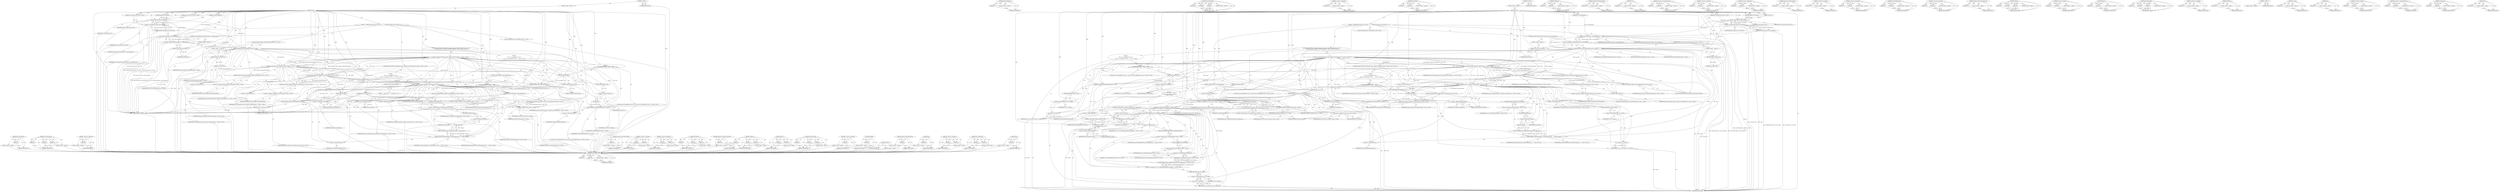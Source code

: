 digraph "data" {
vulnerable_213 [label=<(METHOD,ReleaseStgMedium)>];
vulnerable_214 [label=<(PARAM,p1)>];
vulnerable_215 [label=<(BLOCK,&lt;empty&gt;,&lt;empty&gt;)>];
vulnerable_216 [label=<(METHOD_RETURN,ANY)>];
vulnerable_165 [label=<(METHOD,GetUrlFromHDrop)>];
vulnerable_166 [label=<(PARAM,p1)>];
vulnerable_167 [label=<(PARAM,p2)>];
vulnerable_168 [label=<(PARAM,p3)>];
vulnerable_169 [label=<(BLOCK,&lt;empty&gt;,&lt;empty&gt;)>];
vulnerable_170 [label=<(METHOD_RETURN,ANY)>];
vulnerable_191 [label=<(METHOD,&lt;operator&gt;.addressOf)>];
vulnerable_192 [label=<(PARAM,p1)>];
vulnerable_193 [label=<(BLOCK,&lt;empty&gt;,&lt;empty&gt;)>];
vulnerable_194 [label=<(METHOD_RETURN,ANY)>];
vulnerable_6 [label=<(METHOD,&lt;global&gt;)<SUB>1</SUB>>];
vulnerable_7 [label=<(BLOCK,&lt;empty&gt;,&lt;empty&gt;)<SUB>1</SUB>>];
vulnerable_8 [label=<(METHOD,GetUrl)<SUB>1</SUB>>];
vulnerable_9 [label=<(PARAM,IDataObject* data_object)<SUB>1</SUB>>];
vulnerable_10 [label="<(PARAM,base::string16* url)<SUB>2</SUB>>"];
vulnerable_11 [label="<(PARAM,base::string16* title)<SUB>2</SUB>>"];
vulnerable_12 [label=<(PARAM,bool convert_filenames)<SUB>2</SUB>>];
vulnerable_13 [label=<(BLOCK,{
   DCHECK(data_object &amp;&amp; url &amp;&amp; title);
   if...,{
   DCHECK(data_object &amp;&amp; url &amp;&amp; title);
   if...)<SUB>2</SUB>>];
vulnerable_14 [label=<(DCHECK,DCHECK(data_object &amp;&amp; url &amp;&amp; title))<SUB>3</SUB>>];
vulnerable_15 [label=<(&lt;operator&gt;.logicalAnd,data_object &amp;&amp; url &amp;&amp; title)<SUB>3</SUB>>];
vulnerable_16 [label=<(&lt;operator&gt;.logicalAnd,data_object &amp;&amp; url)<SUB>3</SUB>>];
vulnerable_17 [label=<(IDENTIFIER,data_object,data_object &amp;&amp; url)<SUB>3</SUB>>];
vulnerable_18 [label=<(IDENTIFIER,url,data_object &amp;&amp; url)<SUB>3</SUB>>];
vulnerable_19 [label=<(IDENTIFIER,title,data_object &amp;&amp; url &amp;&amp; title)<SUB>3</SUB>>];
vulnerable_20 [label=<(CONTROL_STRUCTURE,IF,if (!HasUrl(data_object, convert_filenames)))<SUB>4</SUB>>];
vulnerable_21 [label=<(&lt;operator&gt;.logicalNot,!HasUrl(data_object, convert_filenames))<SUB>4</SUB>>];
vulnerable_22 [label=<(HasUrl,HasUrl(data_object, convert_filenames))<SUB>4</SUB>>];
vulnerable_23 [label=<(IDENTIFIER,data_object,HasUrl(data_object, convert_filenames))<SUB>4</SUB>>];
vulnerable_24 [label=<(IDENTIFIER,convert_filenames,HasUrl(data_object, convert_filenames))<SUB>4</SUB>>];
vulnerable_25 [label=<(BLOCK,&lt;empty&gt;,&lt;empty&gt;)<SUB>5</SUB>>];
vulnerable_26 [label=<(RETURN,return false;,return false;)<SUB>5</SUB>>];
vulnerable_27 [label=<(LITERAL,false,return false;)<SUB>5</SUB>>];
vulnerable_28 [label="<(LOCAL,STGMEDIUM store: STGMEDIUM)<SUB>7</SUB>>"];
vulnerable_29 [label=<(CONTROL_STRUCTURE,IF,if (GetUrlFromHDrop(data_object, url, title)))<SUB>8</SUB>>];
vulnerable_30 [label=<(GetUrlFromHDrop,GetUrlFromHDrop(data_object, url, title))<SUB>8</SUB>>];
vulnerable_31 [label=<(IDENTIFIER,data_object,GetUrlFromHDrop(data_object, url, title))<SUB>8</SUB>>];
vulnerable_32 [label=<(IDENTIFIER,url,GetUrlFromHDrop(data_object, url, title))<SUB>8</SUB>>];
vulnerable_33 [label=<(IDENTIFIER,title,GetUrlFromHDrop(data_object, url, title))<SUB>8</SUB>>];
vulnerable_34 [label=<(BLOCK,&lt;empty&gt;,&lt;empty&gt;)<SUB>9</SUB>>];
vulnerable_35 [label=<(RETURN,return true;,return true;)<SUB>9</SUB>>];
vulnerable_36 [label=<(LITERAL,true,return true;)<SUB>9</SUB>>];
vulnerable_37 [label="<(CONTROL_STRUCTURE,IF,if (GetData(data_object, Clipboard::GetMozUrlFormatType(), &amp;store) ||
       GetData(data_object, Clipboard::GetUrlWFormatType(), &amp;store)))<SUB>11</SUB>>"];
vulnerable_38 [label="<(&lt;operator&gt;.logicalOr,GetData(data_object, Clipboard::GetMozUrlFormat...)<SUB>11</SUB>>"];
vulnerable_39 [label="<(GetData,GetData(data_object, Clipboard::GetMozUrlFormat...)<SUB>11</SUB>>"];
vulnerable_40 [label="<(IDENTIFIER,data_object,GetData(data_object, Clipboard::GetMozUrlFormat...)<SUB>11</SUB>>"];
vulnerable_41 [label="<(Clipboard.GetMozUrlFormatType,Clipboard::GetMozUrlFormatType())<SUB>11</SUB>>"];
vulnerable_42 [label="<(&lt;operator&gt;.fieldAccess,Clipboard::GetMozUrlFormatType)<SUB>11</SUB>>"];
vulnerable_43 [label="<(IDENTIFIER,Clipboard,Clipboard::GetMozUrlFormatType())<SUB>11</SUB>>"];
vulnerable_44 [label=<(FIELD_IDENTIFIER,GetMozUrlFormatType,GetMozUrlFormatType)<SUB>11</SUB>>];
vulnerable_45 [label=<(&lt;operator&gt;.addressOf,&amp;store)<SUB>11</SUB>>];
vulnerable_46 [label="<(IDENTIFIER,store,GetData(data_object, Clipboard::GetMozUrlFormat...)<SUB>11</SUB>>"];
vulnerable_47 [label="<(GetData,GetData(data_object, Clipboard::GetUrlWFormatTy...)<SUB>12</SUB>>"];
vulnerable_48 [label="<(IDENTIFIER,data_object,GetData(data_object, Clipboard::GetUrlWFormatTy...)<SUB>12</SUB>>"];
vulnerable_49 [label="<(Clipboard.GetUrlWFormatType,Clipboard::GetUrlWFormatType())<SUB>12</SUB>>"];
vulnerable_50 [label="<(&lt;operator&gt;.fieldAccess,Clipboard::GetUrlWFormatType)<SUB>12</SUB>>"];
vulnerable_51 [label="<(IDENTIFIER,Clipboard,Clipboard::GetUrlWFormatType())<SUB>12</SUB>>"];
vulnerable_52 [label=<(FIELD_IDENTIFIER,GetUrlWFormatType,GetUrlWFormatType)<SUB>12</SUB>>];
vulnerable_53 [label=<(&lt;operator&gt;.addressOf,&amp;store)<SUB>12</SUB>>];
vulnerable_54 [label="<(IDENTIFIER,store,GetData(data_object, Clipboard::GetUrlWFormatTy...)<SUB>12</SUB>>"];
vulnerable_55 [label="<(BLOCK,{
     {
      base::win::ScopedHGlobal&lt;wchar_t...,{
     {
      base::win::ScopedHGlobal&lt;wchar_t...)<SUB>12</SUB>>"];
vulnerable_56 [label="<(BLOCK,{
      base::win::ScopedHGlobal&lt;wchar_t&gt; data(...,{
      base::win::ScopedHGlobal&lt;wchar_t&gt; data(...)<SUB>13</SUB>>"];
vulnerable_57 [label="<(LOCAL,base.win.ScopedHGlobal&lt;wchar_t&gt; data: base.win.ScopedHGlobal&lt;wchar_t&gt;)<SUB>14</SUB>>"];
vulnerable_58 [label=<(data,data(store.hGlobal))<SUB>14</SUB>>];
vulnerable_59 [label=<(&lt;operator&gt;.fieldAccess,store.hGlobal)<SUB>14</SUB>>];
vulnerable_60 [label=<(IDENTIFIER,store,data(store.hGlobal))<SUB>14</SUB>>];
vulnerable_61 [label=<(FIELD_IDENTIFIER,hGlobal,hGlobal)<SUB>14</SUB>>];
vulnerable_62 [label=<(SplitUrlAndTitle,SplitUrlAndTitle(data.get(), url, title))<SUB>15</SUB>>];
vulnerable_63 [label=<(get,data.get())<SUB>15</SUB>>];
vulnerable_64 [label=<(&lt;operator&gt;.fieldAccess,data.get)<SUB>15</SUB>>];
vulnerable_65 [label=<(IDENTIFIER,data,data.get())<SUB>15</SUB>>];
vulnerable_66 [label=<(FIELD_IDENTIFIER,get,get)<SUB>15</SUB>>];
vulnerable_67 [label=<(IDENTIFIER,url,SplitUrlAndTitle(data.get(), url, title))<SUB>15</SUB>>];
vulnerable_68 [label=<(IDENTIFIER,title,SplitUrlAndTitle(data.get(), url, title))<SUB>15</SUB>>];
vulnerable_69 [label=<(ReleaseStgMedium,ReleaseStgMedium(&amp;store))<SUB>17</SUB>>];
vulnerable_70 [label=<(&lt;operator&gt;.addressOf,&amp;store)<SUB>17</SUB>>];
vulnerable_71 [label=<(IDENTIFIER,store,ReleaseStgMedium(&amp;store))<SUB>17</SUB>>];
vulnerable_72 [label=<(RETURN,return true;,return true;)<SUB>18</SUB>>];
vulnerable_73 [label=<(LITERAL,true,return true;)<SUB>18</SUB>>];
vulnerable_74 [label="<(CONTROL_STRUCTURE,IF,if (GetData(data_object, Clipboard::GetUrlFormatType(), &amp;store)))<SUB>21</SUB>>"];
vulnerable_75 [label="<(GetData,GetData(data_object, Clipboard::GetUrlFormatTyp...)<SUB>21</SUB>>"];
vulnerable_76 [label="<(IDENTIFIER,data_object,GetData(data_object, Clipboard::GetUrlFormatTyp...)<SUB>21</SUB>>"];
vulnerable_77 [label="<(Clipboard.GetUrlFormatType,Clipboard::GetUrlFormatType())<SUB>21</SUB>>"];
vulnerable_78 [label="<(&lt;operator&gt;.fieldAccess,Clipboard::GetUrlFormatType)<SUB>21</SUB>>"];
vulnerable_79 [label="<(IDENTIFIER,Clipboard,Clipboard::GetUrlFormatType())<SUB>21</SUB>>"];
vulnerable_80 [label=<(FIELD_IDENTIFIER,GetUrlFormatType,GetUrlFormatType)<SUB>21</SUB>>];
vulnerable_81 [label=<(&lt;operator&gt;.addressOf,&amp;store)<SUB>21</SUB>>];
vulnerable_82 [label="<(IDENTIFIER,store,GetData(data_object, Clipboard::GetUrlFormatTyp...)<SUB>21</SUB>>"];
vulnerable_83 [label="<(BLOCK,{
     {
      base::win::ScopedHGlobal&lt;char&gt; d...,{
     {
      base::win::ScopedHGlobal&lt;char&gt; d...)<SUB>21</SUB>>"];
vulnerable_84 [label="<(BLOCK,{
      base::win::ScopedHGlobal&lt;char&gt; data(sto...,{
      base::win::ScopedHGlobal&lt;char&gt; data(sto...)<SUB>22</SUB>>"];
vulnerable_85 [label="<(LOCAL,base.win.ScopedHGlobal&lt;char&gt; data: base.win.ScopedHGlobal&lt;char&gt;)<SUB>23</SUB>>"];
vulnerable_86 [label=<(data,data(store.hGlobal))<SUB>23</SUB>>];
vulnerable_87 [label=<(&lt;operator&gt;.fieldAccess,store.hGlobal)<SUB>23</SUB>>];
vulnerable_88 [label=<(IDENTIFIER,store,data(store.hGlobal))<SUB>23</SUB>>];
vulnerable_89 [label=<(FIELD_IDENTIFIER,hGlobal,hGlobal)<SUB>23</SUB>>];
vulnerable_90 [label="<(SplitUrlAndTitle,SplitUrlAndTitle(base::UTF8ToWide(data.get()), ...)<SUB>24</SUB>>"];
vulnerable_91 [label="<(base.UTF8ToWide,base::UTF8ToWide(data.get()))<SUB>24</SUB>>"];
vulnerable_92 [label="<(&lt;operator&gt;.fieldAccess,base::UTF8ToWide)<SUB>24</SUB>>"];
vulnerable_93 [label="<(IDENTIFIER,base,base::UTF8ToWide(data.get()))<SUB>24</SUB>>"];
vulnerable_94 [label=<(FIELD_IDENTIFIER,UTF8ToWide,UTF8ToWide)<SUB>24</SUB>>];
vulnerable_95 [label=<(get,data.get())<SUB>24</SUB>>];
vulnerable_96 [label=<(&lt;operator&gt;.fieldAccess,data.get)<SUB>24</SUB>>];
vulnerable_97 [label=<(IDENTIFIER,data,data.get())<SUB>24</SUB>>];
vulnerable_98 [label=<(FIELD_IDENTIFIER,get,get)<SUB>24</SUB>>];
vulnerable_99 [label="<(IDENTIFIER,url,SplitUrlAndTitle(base::UTF8ToWide(data.get()), ...)<SUB>24</SUB>>"];
vulnerable_100 [label="<(IDENTIFIER,title,SplitUrlAndTitle(base::UTF8ToWide(data.get()), ...)<SUB>24</SUB>>"];
vulnerable_101 [label=<(ReleaseStgMedium,ReleaseStgMedium(&amp;store))<SUB>26</SUB>>];
vulnerable_102 [label=<(&lt;operator&gt;.addressOf,&amp;store)<SUB>26</SUB>>];
vulnerable_103 [label=<(IDENTIFIER,store,ReleaseStgMedium(&amp;store))<SUB>26</SUB>>];
vulnerable_104 [label=<(RETURN,return true;,return true;)<SUB>27</SUB>>];
vulnerable_105 [label=<(LITERAL,true,return true;)<SUB>27</SUB>>];
vulnerable_106 [label=<(CONTROL_STRUCTURE,IF,if (convert_filenames))<SUB>30</SUB>>];
vulnerable_107 [label=<(IDENTIFIER,convert_filenames,if (convert_filenames))<SUB>30</SUB>>];
vulnerable_108 [label=<(BLOCK,{
    return GetFileUrl(data_object, url, title...,{
    return GetFileUrl(data_object, url, title...)<SUB>30</SUB>>];
vulnerable_109 [label=<(RETURN,return GetFileUrl(data_object, url, title);,return GetFileUrl(data_object, url, title);)<SUB>31</SUB>>];
vulnerable_110 [label=<(GetFileUrl,GetFileUrl(data_object, url, title))<SUB>31</SUB>>];
vulnerable_111 [label=<(IDENTIFIER,data_object,GetFileUrl(data_object, url, title))<SUB>31</SUB>>];
vulnerable_112 [label=<(IDENTIFIER,url,GetFileUrl(data_object, url, title))<SUB>31</SUB>>];
vulnerable_113 [label=<(IDENTIFIER,title,GetFileUrl(data_object, url, title))<SUB>31</SUB>>];
vulnerable_114 [label=<(CONTROL_STRUCTURE,ELSE,else)<SUB>32</SUB>>];
vulnerable_115 [label=<(BLOCK,{
    return false;
   },{
    return false;
   })<SUB>32</SUB>>];
vulnerable_116 [label=<(RETURN,return false;,return false;)<SUB>33</SUB>>];
vulnerable_117 [label=<(LITERAL,false,return false;)<SUB>33</SUB>>];
vulnerable_118 [label=<(METHOD_RETURN,bool)<SUB>1</SUB>>];
vulnerable_120 [label=<(METHOD_RETURN,ANY)<SUB>1</SUB>>];
vulnerable_195 [label=<(METHOD,Clipboard.GetUrlWFormatType)>];
vulnerable_196 [label=<(PARAM,p1)>];
vulnerable_197 [label=<(BLOCK,&lt;empty&gt;,&lt;empty&gt;)>];
vulnerable_198 [label=<(METHOD_RETURN,ANY)>];
vulnerable_151 [label=<(METHOD,&lt;operator&gt;.logicalAnd)>];
vulnerable_152 [label=<(PARAM,p1)>];
vulnerable_153 [label=<(PARAM,p2)>];
vulnerable_154 [label=<(BLOCK,&lt;empty&gt;,&lt;empty&gt;)>];
vulnerable_155 [label=<(METHOD_RETURN,ANY)>];
vulnerable_186 [label=<(METHOD,&lt;operator&gt;.fieldAccess)>];
vulnerable_187 [label=<(PARAM,p1)>];
vulnerable_188 [label=<(PARAM,p2)>];
vulnerable_189 [label=<(BLOCK,&lt;empty&gt;,&lt;empty&gt;)>];
vulnerable_190 [label=<(METHOD_RETURN,ANY)>];
vulnerable_226 [label=<(METHOD,GetFileUrl)>];
vulnerable_227 [label=<(PARAM,p1)>];
vulnerable_228 [label=<(PARAM,p2)>];
vulnerable_229 [label=<(PARAM,p3)>];
vulnerable_230 [label=<(BLOCK,&lt;empty&gt;,&lt;empty&gt;)>];
vulnerable_231 [label=<(METHOD_RETURN,ANY)>];
vulnerable_182 [label=<(METHOD,Clipboard.GetMozUrlFormatType)>];
vulnerable_183 [label=<(PARAM,p1)>];
vulnerable_184 [label=<(BLOCK,&lt;empty&gt;,&lt;empty&gt;)>];
vulnerable_185 [label=<(METHOD_RETURN,ANY)>];
vulnerable_176 [label=<(METHOD,GetData)>];
vulnerable_177 [label=<(PARAM,p1)>];
vulnerable_178 [label=<(PARAM,p2)>];
vulnerable_179 [label=<(PARAM,p3)>];
vulnerable_180 [label=<(BLOCK,&lt;empty&gt;,&lt;empty&gt;)>];
vulnerable_181 [label=<(METHOD_RETURN,ANY)>];
vulnerable_160 [label=<(METHOD,HasUrl)>];
vulnerable_161 [label=<(PARAM,p1)>];
vulnerable_162 [label=<(PARAM,p2)>];
vulnerable_163 [label=<(BLOCK,&lt;empty&gt;,&lt;empty&gt;)>];
vulnerable_164 [label=<(METHOD_RETURN,ANY)>];
vulnerable_203 [label=<(METHOD,SplitUrlAndTitle)>];
vulnerable_204 [label=<(PARAM,p1)>];
vulnerable_205 [label=<(PARAM,p2)>];
vulnerable_206 [label=<(PARAM,p3)>];
vulnerable_207 [label=<(BLOCK,&lt;empty&gt;,&lt;empty&gt;)>];
vulnerable_208 [label=<(METHOD_RETURN,ANY)>];
vulnerable_156 [label=<(METHOD,&lt;operator&gt;.logicalNot)>];
vulnerable_157 [label=<(PARAM,p1)>];
vulnerable_158 [label=<(BLOCK,&lt;empty&gt;,&lt;empty&gt;)>];
vulnerable_159 [label=<(METHOD_RETURN,ANY)>];
vulnerable_147 [label=<(METHOD,DCHECK)>];
vulnerable_148 [label=<(PARAM,p1)>];
vulnerable_149 [label=<(BLOCK,&lt;empty&gt;,&lt;empty&gt;)>];
vulnerable_150 [label=<(METHOD_RETURN,ANY)>];
vulnerable_141 [label=<(METHOD,&lt;global&gt;)<SUB>1</SUB>>];
vulnerable_142 [label=<(BLOCK,&lt;empty&gt;,&lt;empty&gt;)>];
vulnerable_143 [label=<(METHOD_RETURN,ANY)>];
vulnerable_217 [label=<(METHOD,Clipboard.GetUrlFormatType)>];
vulnerable_218 [label=<(PARAM,p1)>];
vulnerable_219 [label=<(BLOCK,&lt;empty&gt;,&lt;empty&gt;)>];
vulnerable_220 [label=<(METHOD_RETURN,ANY)>];
vulnerable_209 [label=<(METHOD,get)>];
vulnerable_210 [label=<(PARAM,p1)>];
vulnerable_211 [label=<(BLOCK,&lt;empty&gt;,&lt;empty&gt;)>];
vulnerable_212 [label=<(METHOD_RETURN,ANY)>];
vulnerable_171 [label=<(METHOD,&lt;operator&gt;.logicalOr)>];
vulnerable_172 [label=<(PARAM,p1)>];
vulnerable_173 [label=<(PARAM,p2)>];
vulnerable_174 [label=<(BLOCK,&lt;empty&gt;,&lt;empty&gt;)>];
vulnerable_175 [label=<(METHOD_RETURN,ANY)>];
vulnerable_221 [label=<(METHOD,base.UTF8ToWide)>];
vulnerable_222 [label=<(PARAM,p1)>];
vulnerable_223 [label=<(PARAM,p2)>];
vulnerable_224 [label=<(BLOCK,&lt;empty&gt;,&lt;empty&gt;)>];
vulnerable_225 [label=<(METHOD_RETURN,ANY)>];
vulnerable_199 [label=<(METHOD,data)>];
vulnerable_200 [label=<(PARAM,p1)>];
vulnerable_201 [label=<(BLOCK,&lt;empty&gt;,&lt;empty&gt;)>];
vulnerable_202 [label=<(METHOD_RETURN,ANY)>];
fixed_278 [label=<(METHOD,base.UTF8ToWide)>];
fixed_279 [label=<(PARAM,p1)>];
fixed_280 [label=<(PARAM,p2)>];
fixed_281 [label=<(BLOCK,&lt;empty&gt;,&lt;empty&gt;)>];
fixed_282 [label=<(METHOD_RETURN,ANY)>];
fixed_261 [label=<(METHOD,ReleaseStgMedium)>];
fixed_262 [label=<(PARAM,p1)>];
fixed_263 [label=<(BLOCK,&lt;empty&gt;,&lt;empty&gt;)>];
fixed_264 [label=<(METHOD_RETURN,ANY)>];
fixed_213 [label=<(METHOD,GetUrlFromHDrop)>];
fixed_214 [label=<(PARAM,p1)>];
fixed_215 [label=<(PARAM,p2)>];
fixed_216 [label=<(PARAM,p3)>];
fixed_217 [label=<(BLOCK,&lt;empty&gt;,&lt;empty&gt;)>];
fixed_218 [label=<(METHOD_RETURN,ANY)>];
fixed_239 [label=<(METHOD,&lt;operator&gt;.addressOf)>];
fixed_240 [label=<(PARAM,p1)>];
fixed_241 [label=<(BLOCK,&lt;empty&gt;,&lt;empty&gt;)>];
fixed_242 [label=<(METHOD_RETURN,ANY)>];
fixed_321 [label=<(METHOD,base.FilePath)>];
fixed_322 [label=<(PARAM,p1)>];
fixed_323 [label=<(PARAM,p2)>];
fixed_324 [label=<(BLOCK,&lt;empty&gt;,&lt;empty&gt;)>];
fixed_325 [label=<(METHOD_RETURN,ANY)>];
fixed_6 [label=<(METHOD,&lt;global&gt;)<SUB>1</SUB>>];
fixed_7 [label=<(BLOCK,&lt;empty&gt;,&lt;empty&gt;)<SUB>1</SUB>>];
fixed_8 [label=<(METHOD,GetUrl)<SUB>1</SUB>>];
fixed_9 [label=<(PARAM,IDataObject* data_object)<SUB>1</SUB>>];
fixed_10 [label=<(PARAM,GURL* url)<SUB>2</SUB>>];
fixed_11 [label="<(PARAM,base::string16* title)<SUB>3</SUB>>"];
fixed_12 [label=<(PARAM,bool convert_filenames)<SUB>4</SUB>>];
fixed_13 [label=<(BLOCK,{
   DCHECK(data_object &amp;&amp; url &amp;&amp; title);
   if...,{
   DCHECK(data_object &amp;&amp; url &amp;&amp; title);
   if...)<SUB>4</SUB>>];
fixed_14 [label=<(DCHECK,DCHECK(data_object &amp;&amp; url &amp;&amp; title))<SUB>5</SUB>>];
fixed_15 [label=<(&lt;operator&gt;.logicalAnd,data_object &amp;&amp; url &amp;&amp; title)<SUB>5</SUB>>];
fixed_16 [label=<(&lt;operator&gt;.logicalAnd,data_object &amp;&amp; url)<SUB>5</SUB>>];
fixed_17 [label=<(IDENTIFIER,data_object,data_object &amp;&amp; url)<SUB>5</SUB>>];
fixed_18 [label=<(IDENTIFIER,url,data_object &amp;&amp; url)<SUB>5</SUB>>];
fixed_19 [label=<(IDENTIFIER,title,data_object &amp;&amp; url &amp;&amp; title)<SUB>5</SUB>>];
fixed_20 [label=<(CONTROL_STRUCTURE,IF,if (!HasUrl(data_object, convert_filenames)))<SUB>6</SUB>>];
fixed_21 [label=<(&lt;operator&gt;.logicalNot,!HasUrl(data_object, convert_filenames))<SUB>6</SUB>>];
fixed_22 [label=<(HasUrl,HasUrl(data_object, convert_filenames))<SUB>6</SUB>>];
fixed_23 [label=<(IDENTIFIER,data_object,HasUrl(data_object, convert_filenames))<SUB>6</SUB>>];
fixed_24 [label=<(IDENTIFIER,convert_filenames,HasUrl(data_object, convert_filenames))<SUB>6</SUB>>];
fixed_25 [label=<(BLOCK,&lt;empty&gt;,&lt;empty&gt;)<SUB>7</SUB>>];
fixed_26 [label=<(RETURN,return false;,return false;)<SUB>7</SUB>>];
fixed_27 [label=<(LITERAL,false,return false;)<SUB>7</SUB>>];
fixed_28 [label="<(LOCAL,STGMEDIUM store: STGMEDIUM)<SUB>9</SUB>>"];
fixed_29 [label=<(CONTROL_STRUCTURE,IF,if (GetUrlFromHDrop(data_object, url, title)))<SUB>10</SUB>>];
fixed_30 [label=<(GetUrlFromHDrop,GetUrlFromHDrop(data_object, url, title))<SUB>10</SUB>>];
fixed_31 [label=<(IDENTIFIER,data_object,GetUrlFromHDrop(data_object, url, title))<SUB>10</SUB>>];
fixed_32 [label=<(IDENTIFIER,url,GetUrlFromHDrop(data_object, url, title))<SUB>10</SUB>>];
fixed_33 [label=<(IDENTIFIER,title,GetUrlFromHDrop(data_object, url, title))<SUB>10</SUB>>];
fixed_34 [label=<(BLOCK,&lt;empty&gt;,&lt;empty&gt;)<SUB>11</SUB>>];
fixed_35 [label=<(RETURN,return true;,return true;)<SUB>11</SUB>>];
fixed_36 [label=<(LITERAL,true,return true;)<SUB>11</SUB>>];
fixed_37 [label="<(CONTROL_STRUCTURE,IF,if (GetData(data_object, Clipboard::GetMozUrlFormatType(), &amp;store) ||
       GetData(data_object, Clipboard::GetUrlWFormatType(), &amp;store)))<SUB>13</SUB>>"];
fixed_38 [label="<(&lt;operator&gt;.logicalOr,GetData(data_object, Clipboard::GetMozUrlFormat...)<SUB>13</SUB>>"];
fixed_39 [label="<(GetData,GetData(data_object, Clipboard::GetMozUrlFormat...)<SUB>13</SUB>>"];
fixed_40 [label="<(IDENTIFIER,data_object,GetData(data_object, Clipboard::GetMozUrlFormat...)<SUB>13</SUB>>"];
fixed_41 [label="<(Clipboard.GetMozUrlFormatType,Clipboard::GetMozUrlFormatType())<SUB>13</SUB>>"];
fixed_42 [label="<(&lt;operator&gt;.fieldAccess,Clipboard::GetMozUrlFormatType)<SUB>13</SUB>>"];
fixed_43 [label="<(IDENTIFIER,Clipboard,Clipboard::GetMozUrlFormatType())<SUB>13</SUB>>"];
fixed_44 [label=<(FIELD_IDENTIFIER,GetMozUrlFormatType,GetMozUrlFormatType)<SUB>13</SUB>>];
fixed_45 [label=<(&lt;operator&gt;.addressOf,&amp;store)<SUB>13</SUB>>];
fixed_46 [label="<(IDENTIFIER,store,GetData(data_object, Clipboard::GetMozUrlFormat...)<SUB>13</SUB>>"];
fixed_47 [label="<(GetData,GetData(data_object, Clipboard::GetUrlWFormatTy...)<SUB>14</SUB>>"];
fixed_48 [label="<(IDENTIFIER,data_object,GetData(data_object, Clipboard::GetUrlWFormatTy...)<SUB>14</SUB>>"];
fixed_49 [label="<(Clipboard.GetUrlWFormatType,Clipboard::GetUrlWFormatType())<SUB>14</SUB>>"];
fixed_50 [label="<(&lt;operator&gt;.fieldAccess,Clipboard::GetUrlWFormatType)<SUB>14</SUB>>"];
fixed_51 [label="<(IDENTIFIER,Clipboard,Clipboard::GetUrlWFormatType())<SUB>14</SUB>>"];
fixed_52 [label=<(FIELD_IDENTIFIER,GetUrlWFormatType,GetUrlWFormatType)<SUB>14</SUB>>];
fixed_53 [label=<(&lt;operator&gt;.addressOf,&amp;store)<SUB>14</SUB>>];
fixed_54 [label="<(IDENTIFIER,store,GetData(data_object, Clipboard::GetUrlWFormatTy...)<SUB>14</SUB>>"];
fixed_55 [label="<(BLOCK,{
     {
      base::win::ScopedHGlobal&lt;wchar_t...,{
     {
      base::win::ScopedHGlobal&lt;wchar_t...)<SUB>14</SUB>>"];
fixed_56 [label="<(BLOCK,{
      base::win::ScopedHGlobal&lt;wchar_t*&gt; data...,{
      base::win::ScopedHGlobal&lt;wchar_t*&gt; data...)<SUB>15</SUB>>"];
fixed_57 [label="<(LOCAL,base.win.ScopedHGlobal&lt;wchar_t *&gt; data: base.win.ScopedHGlobal&lt;wchar_t*&gt;)<SUB>16</SUB>>"];
fixed_58 [label=<(data,data(store.hGlobal))<SUB>16</SUB>>];
fixed_59 [label=<(&lt;operator&gt;.fieldAccess,store.hGlobal)<SUB>16</SUB>>];
fixed_60 [label=<(IDENTIFIER,store,data(store.hGlobal))<SUB>16</SUB>>];
fixed_61 [label=<(FIELD_IDENTIFIER,hGlobal,hGlobal)<SUB>16</SUB>>];
fixed_62 [label=<(SplitUrlAndTitle,SplitUrlAndTitle(data.get(), url, title))<SUB>17</SUB>>];
fixed_63 [label=<(get,data.get())<SUB>17</SUB>>];
fixed_64 [label=<(&lt;operator&gt;.fieldAccess,data.get)<SUB>17</SUB>>];
fixed_65 [label=<(IDENTIFIER,data,data.get())<SUB>17</SUB>>];
fixed_66 [label=<(FIELD_IDENTIFIER,get,get)<SUB>17</SUB>>];
fixed_67 [label=<(IDENTIFIER,url,SplitUrlAndTitle(data.get(), url, title))<SUB>17</SUB>>];
fixed_68 [label=<(IDENTIFIER,title,SplitUrlAndTitle(data.get(), url, title))<SUB>17</SUB>>];
fixed_69 [label=<(ReleaseStgMedium,ReleaseStgMedium(&amp;store))<SUB>19</SUB>>];
fixed_70 [label=<(&lt;operator&gt;.addressOf,&amp;store)<SUB>19</SUB>>];
fixed_71 [label=<(IDENTIFIER,store,ReleaseStgMedium(&amp;store))<SUB>19</SUB>>];
fixed_72 [label=<(RETURN,return url-&gt;is_valid();,return url-&gt;is_valid();)<SUB>20</SUB>>];
fixed_73 [label=<(is_valid,url-&gt;is_valid())<SUB>20</SUB>>];
fixed_74 [label=<(&lt;operator&gt;.indirectFieldAccess,url-&gt;is_valid)<SUB>20</SUB>>];
fixed_75 [label=<(IDENTIFIER,url,url-&gt;is_valid())<SUB>20</SUB>>];
fixed_76 [label=<(FIELD_IDENTIFIER,is_valid,is_valid)<SUB>20</SUB>>];
fixed_77 [label="<(CONTROL_STRUCTURE,IF,if (GetData(data_object, Clipboard::GetUrlFormatType(), &amp;store)))<SUB>23</SUB>>"];
fixed_78 [label="<(GetData,GetData(data_object, Clipboard::GetUrlFormatTyp...)<SUB>23</SUB>>"];
fixed_79 [label="<(IDENTIFIER,data_object,GetData(data_object, Clipboard::GetUrlFormatTyp...)<SUB>23</SUB>>"];
fixed_80 [label="<(Clipboard.GetUrlFormatType,Clipboard::GetUrlFormatType())<SUB>23</SUB>>"];
fixed_81 [label="<(&lt;operator&gt;.fieldAccess,Clipboard::GetUrlFormatType)<SUB>23</SUB>>"];
fixed_82 [label="<(IDENTIFIER,Clipboard,Clipboard::GetUrlFormatType())<SUB>23</SUB>>"];
fixed_83 [label=<(FIELD_IDENTIFIER,GetUrlFormatType,GetUrlFormatType)<SUB>23</SUB>>];
fixed_84 [label=<(&lt;operator&gt;.addressOf,&amp;store)<SUB>23</SUB>>];
fixed_85 [label="<(IDENTIFIER,store,GetData(data_object, Clipboard::GetUrlFormatTyp...)<SUB>23</SUB>>"];
fixed_86 [label="<(BLOCK,{
     {
      base::win::ScopedHGlobal&lt;char*&gt; ...,{
     {
      base::win::ScopedHGlobal&lt;char*&gt; ...)<SUB>23</SUB>>"];
fixed_87 [label="<(BLOCK,{
      base::win::ScopedHGlobal&lt;char*&gt; data(st...,{
      base::win::ScopedHGlobal&lt;char*&gt; data(st...)<SUB>24</SUB>>"];
fixed_88 [label="<(LOCAL,base.win.ScopedHGlobal&lt;char *&gt; data: base.win.ScopedHGlobal&lt;char*&gt;)<SUB>25</SUB>>"];
fixed_89 [label=<(data,data(store.hGlobal))<SUB>25</SUB>>];
fixed_90 [label=<(&lt;operator&gt;.fieldAccess,store.hGlobal)<SUB>25</SUB>>];
fixed_91 [label=<(IDENTIFIER,store,data(store.hGlobal))<SUB>25</SUB>>];
fixed_92 [label=<(FIELD_IDENTIFIER,hGlobal,hGlobal)<SUB>25</SUB>>];
fixed_93 [label="<(SplitUrlAndTitle,SplitUrlAndTitle(base::UTF8ToWide(data.get()), ...)<SUB>26</SUB>>"];
fixed_94 [label="<(base.UTF8ToWide,base::UTF8ToWide(data.get()))<SUB>26</SUB>>"];
fixed_95 [label="<(&lt;operator&gt;.fieldAccess,base::UTF8ToWide)<SUB>26</SUB>>"];
fixed_96 [label="<(IDENTIFIER,base,base::UTF8ToWide(data.get()))<SUB>26</SUB>>"];
fixed_97 [label=<(FIELD_IDENTIFIER,UTF8ToWide,UTF8ToWide)<SUB>26</SUB>>];
fixed_98 [label=<(get,data.get())<SUB>26</SUB>>];
fixed_99 [label=<(&lt;operator&gt;.fieldAccess,data.get)<SUB>26</SUB>>];
fixed_100 [label=<(IDENTIFIER,data,data.get())<SUB>26</SUB>>];
fixed_101 [label=<(FIELD_IDENTIFIER,get,get)<SUB>26</SUB>>];
fixed_102 [label="<(IDENTIFIER,url,SplitUrlAndTitle(base::UTF8ToWide(data.get()), ...)<SUB>26</SUB>>"];
fixed_103 [label="<(IDENTIFIER,title,SplitUrlAndTitle(base::UTF8ToWide(data.get()), ...)<SUB>26</SUB>>"];
fixed_104 [label=<(ReleaseStgMedium,ReleaseStgMedium(&amp;store))<SUB>28</SUB>>];
fixed_105 [label=<(&lt;operator&gt;.addressOf,&amp;store)<SUB>28</SUB>>];
fixed_106 [label=<(IDENTIFIER,store,ReleaseStgMedium(&amp;store))<SUB>28</SUB>>];
fixed_107 [label=<(RETURN,return url-&gt;is_valid();,return url-&gt;is_valid();)<SUB>29</SUB>>];
fixed_108 [label=<(is_valid,url-&gt;is_valid())<SUB>29</SUB>>];
fixed_109 [label=<(&lt;operator&gt;.indirectFieldAccess,url-&gt;is_valid)<SUB>29</SUB>>];
fixed_110 [label=<(IDENTIFIER,url,url-&gt;is_valid())<SUB>29</SUB>>];
fixed_111 [label=<(FIELD_IDENTIFIER,is_valid,is_valid)<SUB>29</SUB>>];
fixed_112 [label=<(CONTROL_STRUCTURE,IF,if (convert_filenames))<SUB>32</SUB>>];
fixed_113 [label=<(IDENTIFIER,convert_filenames,if (convert_filenames))<SUB>32</SUB>>];
fixed_114 [label="<(BLOCK,{
    std::vector&lt;base::string16&gt; filenames;
  ...,{
    std::vector&lt;base::string16&gt; filenames;
  ...)<SUB>32</SUB>>"];
fixed_115 [label="<(&lt;operator&gt;.greaterThan,std::vector&lt;base::string16&gt; filenames)<SUB>33</SUB>>"];
fixed_116 [label="<(&lt;operator&gt;.lessThan,std::vector&lt;base::string16)<SUB>33</SUB>>"];
fixed_117 [label="<(&lt;operator&gt;.fieldAccess,std::vector)<SUB>33</SUB>>"];
fixed_118 [label="<(IDENTIFIER,std,std::vector&lt;base::string16)<SUB>33</SUB>>"];
fixed_119 [label=<(FIELD_IDENTIFIER,vector,vector)<SUB>33</SUB>>];
fixed_120 [label="<(&lt;operator&gt;.fieldAccess,base::string16)<SUB>33</SUB>>"];
fixed_121 [label="<(IDENTIFIER,base,std::vector&lt;base::string16)<SUB>33</SUB>>"];
fixed_122 [label=<(FIELD_IDENTIFIER,string16,string16)<SUB>33</SUB>>];
fixed_123 [label="<(IDENTIFIER,filenames,std::vector&lt;base::string16&gt; filenames)<SUB>33</SUB>>"];
fixed_124 [label=<(CONTROL_STRUCTURE,IF,if (!GetFilenames(data_object, &amp;filenames)))<SUB>34</SUB>>];
fixed_125 [label=<(&lt;operator&gt;.logicalNot,!GetFilenames(data_object, &amp;filenames))<SUB>34</SUB>>];
fixed_126 [label=<(GetFilenames,GetFilenames(data_object, &amp;filenames))<SUB>34</SUB>>];
fixed_127 [label=<(IDENTIFIER,data_object,GetFilenames(data_object, &amp;filenames))<SUB>34</SUB>>];
fixed_128 [label=<(&lt;operator&gt;.addressOf,&amp;filenames)<SUB>34</SUB>>];
fixed_129 [label=<(IDENTIFIER,filenames,GetFilenames(data_object, &amp;filenames))<SUB>34</SUB>>];
fixed_130 [label=<(BLOCK,&lt;empty&gt;,&lt;empty&gt;)<SUB>35</SUB>>];
fixed_131 [label=<(RETURN,return false;,return false;)<SUB>35</SUB>>];
fixed_132 [label=<(LITERAL,false,return false;)<SUB>35</SUB>>];
fixed_133 [label=<(DCHECK_GT,DCHECK_GT(filenames.size(), 0U))<SUB>36</SUB>>];
fixed_134 [label=<(size,filenames.size())<SUB>36</SUB>>];
fixed_135 [label=<(&lt;operator&gt;.fieldAccess,filenames.size)<SUB>36</SUB>>];
fixed_136 [label=<(IDENTIFIER,filenames,filenames.size())<SUB>36</SUB>>];
fixed_137 [label=<(FIELD_IDENTIFIER,size,size)<SUB>36</SUB>>];
fixed_138 [label=<(LITERAL,0U,DCHECK_GT(filenames.size(), 0U))<SUB>36</SUB>>];
fixed_139 [label="<(&lt;operator&gt;.assignment,*url = net::FilePathToFileURL(base::FilePath(fi...)<SUB>37</SUB>>"];
fixed_140 [label=<(&lt;operator&gt;.indirection,*url)<SUB>37</SUB>>];
fixed_141 [label="<(IDENTIFIER,url,*url = net::FilePathToFileURL(base::FilePath(fi...)<SUB>37</SUB>>"];
fixed_142 [label="<(net.FilePathToFileURL,net::FilePathToFileURL(base::FilePath(filenames...)<SUB>37</SUB>>"];
fixed_143 [label="<(&lt;operator&gt;.fieldAccess,net::FilePathToFileURL)<SUB>37</SUB>>"];
fixed_144 [label="<(IDENTIFIER,net,net::FilePathToFileURL(base::FilePath(filenames...)<SUB>37</SUB>>"];
fixed_145 [label=<(FIELD_IDENTIFIER,FilePathToFileURL,FilePathToFileURL)<SUB>37</SUB>>];
fixed_146 [label="<(base.FilePath,base::FilePath(filenames[0]))<SUB>37</SUB>>"];
fixed_147 [label="<(&lt;operator&gt;.fieldAccess,base::FilePath)<SUB>37</SUB>>"];
fixed_148 [label="<(IDENTIFIER,base,base::FilePath(filenames[0]))<SUB>37</SUB>>"];
fixed_149 [label=<(FIELD_IDENTIFIER,FilePath,FilePath)<SUB>37</SUB>>];
fixed_150 [label=<(&lt;operator&gt;.indirectIndexAccess,filenames[0])<SUB>37</SUB>>];
fixed_151 [label="<(IDENTIFIER,filenames,base::FilePath(filenames[0]))<SUB>37</SUB>>"];
fixed_152 [label="<(LITERAL,0,base::FilePath(filenames[0]))<SUB>37</SUB>>"];
fixed_153 [label=<(RETURN,return url-&gt;is_valid();,return url-&gt;is_valid();)<SUB>38</SUB>>];
fixed_154 [label=<(is_valid,url-&gt;is_valid())<SUB>38</SUB>>];
fixed_155 [label=<(&lt;operator&gt;.indirectFieldAccess,url-&gt;is_valid)<SUB>38</SUB>>];
fixed_156 [label=<(IDENTIFIER,url,url-&gt;is_valid())<SUB>38</SUB>>];
fixed_157 [label=<(FIELD_IDENTIFIER,is_valid,is_valid)<SUB>38</SUB>>];
fixed_158 [label=<(RETURN,return false;,return false;)<SUB>41</SUB>>];
fixed_159 [label=<(LITERAL,false,return false;)<SUB>41</SUB>>];
fixed_160 [label=<(METHOD_RETURN,bool)<SUB>1</SUB>>];
fixed_162 [label=<(METHOD_RETURN,ANY)<SUB>1</SUB>>];
fixed_298 [label=<(METHOD,DCHECK_GT)>];
fixed_299 [label=<(PARAM,p1)>];
fixed_300 [label=<(PARAM,p2)>];
fixed_301 [label=<(BLOCK,&lt;empty&gt;,&lt;empty&gt;)>];
fixed_302 [label=<(METHOD_RETURN,ANY)>];
fixed_243 [label=<(METHOD,Clipboard.GetUrlWFormatType)>];
fixed_244 [label=<(PARAM,p1)>];
fixed_245 [label=<(BLOCK,&lt;empty&gt;,&lt;empty&gt;)>];
fixed_246 [label=<(METHOD_RETURN,ANY)>];
fixed_303 [label=<(METHOD,size)>];
fixed_304 [label=<(PARAM,p1)>];
fixed_305 [label=<(BLOCK,&lt;empty&gt;,&lt;empty&gt;)>];
fixed_306 [label=<(METHOD_RETURN,ANY)>];
fixed_326 [label=<(METHOD,&lt;operator&gt;.indirectIndexAccess)>];
fixed_327 [label=<(PARAM,p1)>];
fixed_328 [label=<(PARAM,p2)>];
fixed_329 [label=<(BLOCK,&lt;empty&gt;,&lt;empty&gt;)>];
fixed_330 [label=<(METHOD_RETURN,ANY)>];
fixed_199 [label=<(METHOD,&lt;operator&gt;.logicalAnd)>];
fixed_200 [label=<(PARAM,p1)>];
fixed_201 [label=<(PARAM,p2)>];
fixed_202 [label=<(BLOCK,&lt;empty&gt;,&lt;empty&gt;)>];
fixed_203 [label=<(METHOD_RETURN,ANY)>];
fixed_234 [label=<(METHOD,&lt;operator&gt;.fieldAccess)>];
fixed_235 [label=<(PARAM,p1)>];
fixed_236 [label=<(PARAM,p2)>];
fixed_237 [label=<(BLOCK,&lt;empty&gt;,&lt;empty&gt;)>];
fixed_238 [label=<(METHOD_RETURN,ANY)>];
fixed_274 [label=<(METHOD,Clipboard.GetUrlFormatType)>];
fixed_275 [label=<(PARAM,p1)>];
fixed_276 [label=<(BLOCK,&lt;empty&gt;,&lt;empty&gt;)>];
fixed_277 [label=<(METHOD_RETURN,ANY)>];
fixed_312 [label=<(METHOD,&lt;operator&gt;.indirection)>];
fixed_313 [label=<(PARAM,p1)>];
fixed_314 [label=<(BLOCK,&lt;empty&gt;,&lt;empty&gt;)>];
fixed_315 [label=<(METHOD_RETURN,ANY)>];
fixed_283 [label=<(METHOD,&lt;operator&gt;.greaterThan)>];
fixed_284 [label=<(PARAM,p1)>];
fixed_285 [label=<(PARAM,p2)>];
fixed_286 [label=<(BLOCK,&lt;empty&gt;,&lt;empty&gt;)>];
fixed_287 [label=<(METHOD_RETURN,ANY)>];
fixed_316 [label=<(METHOD,net.FilePathToFileURL)>];
fixed_317 [label=<(PARAM,p1)>];
fixed_318 [label=<(PARAM,p2)>];
fixed_319 [label=<(BLOCK,&lt;empty&gt;,&lt;empty&gt;)>];
fixed_320 [label=<(METHOD_RETURN,ANY)>];
fixed_307 [label=<(METHOD,&lt;operator&gt;.assignment)>];
fixed_308 [label=<(PARAM,p1)>];
fixed_309 [label=<(PARAM,p2)>];
fixed_310 [label=<(BLOCK,&lt;empty&gt;,&lt;empty&gt;)>];
fixed_311 [label=<(METHOD_RETURN,ANY)>];
fixed_230 [label=<(METHOD,Clipboard.GetMozUrlFormatType)>];
fixed_231 [label=<(PARAM,p1)>];
fixed_232 [label=<(BLOCK,&lt;empty&gt;,&lt;empty&gt;)>];
fixed_233 [label=<(METHOD_RETURN,ANY)>];
fixed_224 [label=<(METHOD,GetData)>];
fixed_225 [label=<(PARAM,p1)>];
fixed_226 [label=<(PARAM,p2)>];
fixed_227 [label=<(PARAM,p3)>];
fixed_228 [label=<(BLOCK,&lt;empty&gt;,&lt;empty&gt;)>];
fixed_229 [label=<(METHOD_RETURN,ANY)>];
fixed_288 [label=<(METHOD,&lt;operator&gt;.lessThan)>];
fixed_289 [label=<(PARAM,p1)>];
fixed_290 [label=<(PARAM,p2)>];
fixed_291 [label=<(BLOCK,&lt;empty&gt;,&lt;empty&gt;)>];
fixed_292 [label=<(METHOD_RETURN,ANY)>];
fixed_208 [label=<(METHOD,HasUrl)>];
fixed_209 [label=<(PARAM,p1)>];
fixed_210 [label=<(PARAM,p2)>];
fixed_211 [label=<(BLOCK,&lt;empty&gt;,&lt;empty&gt;)>];
fixed_212 [label=<(METHOD_RETURN,ANY)>];
fixed_251 [label=<(METHOD,SplitUrlAndTitle)>];
fixed_252 [label=<(PARAM,p1)>];
fixed_253 [label=<(PARAM,p2)>];
fixed_254 [label=<(PARAM,p3)>];
fixed_255 [label=<(BLOCK,&lt;empty&gt;,&lt;empty&gt;)>];
fixed_256 [label=<(METHOD_RETURN,ANY)>];
fixed_204 [label=<(METHOD,&lt;operator&gt;.logicalNot)>];
fixed_205 [label=<(PARAM,p1)>];
fixed_206 [label=<(BLOCK,&lt;empty&gt;,&lt;empty&gt;)>];
fixed_207 [label=<(METHOD_RETURN,ANY)>];
fixed_195 [label=<(METHOD,DCHECK)>];
fixed_196 [label=<(PARAM,p1)>];
fixed_197 [label=<(BLOCK,&lt;empty&gt;,&lt;empty&gt;)>];
fixed_198 [label=<(METHOD_RETURN,ANY)>];
fixed_189 [label=<(METHOD,&lt;global&gt;)<SUB>1</SUB>>];
fixed_190 [label=<(BLOCK,&lt;empty&gt;,&lt;empty&gt;)>];
fixed_191 [label=<(METHOD_RETURN,ANY)>];
fixed_265 [label=<(METHOD,is_valid)>];
fixed_266 [label=<(PARAM,p1)>];
fixed_267 [label=<(BLOCK,&lt;empty&gt;,&lt;empty&gt;)>];
fixed_268 [label=<(METHOD_RETURN,ANY)>];
fixed_257 [label=<(METHOD,get)>];
fixed_258 [label=<(PARAM,p1)>];
fixed_259 [label=<(BLOCK,&lt;empty&gt;,&lt;empty&gt;)>];
fixed_260 [label=<(METHOD_RETURN,ANY)>];
fixed_219 [label=<(METHOD,&lt;operator&gt;.logicalOr)>];
fixed_220 [label=<(PARAM,p1)>];
fixed_221 [label=<(PARAM,p2)>];
fixed_222 [label=<(BLOCK,&lt;empty&gt;,&lt;empty&gt;)>];
fixed_223 [label=<(METHOD_RETURN,ANY)>];
fixed_269 [label=<(METHOD,&lt;operator&gt;.indirectFieldAccess)>];
fixed_270 [label=<(PARAM,p1)>];
fixed_271 [label=<(PARAM,p2)>];
fixed_272 [label=<(BLOCK,&lt;empty&gt;,&lt;empty&gt;)>];
fixed_273 [label=<(METHOD_RETURN,ANY)>];
fixed_293 [label=<(METHOD,GetFilenames)>];
fixed_294 [label=<(PARAM,p1)>];
fixed_295 [label=<(PARAM,p2)>];
fixed_296 [label=<(BLOCK,&lt;empty&gt;,&lt;empty&gt;)>];
fixed_297 [label=<(METHOD_RETURN,ANY)>];
fixed_247 [label=<(METHOD,data)>];
fixed_248 [label=<(PARAM,p1)>];
fixed_249 [label=<(BLOCK,&lt;empty&gt;,&lt;empty&gt;)>];
fixed_250 [label=<(METHOD_RETURN,ANY)>];
vulnerable_213 -> vulnerable_214  [key=0, label="AST: "];
vulnerable_213 -> vulnerable_214  [key=1, label="DDG: "];
vulnerable_213 -> vulnerable_215  [key=0, label="AST: "];
vulnerable_213 -> vulnerable_216  [key=0, label="AST: "];
vulnerable_213 -> vulnerable_216  [key=1, label="CFG: "];
vulnerable_214 -> vulnerable_216  [key=0, label="DDG: p1"];
vulnerable_215 -> fixed_278  [key=0];
vulnerable_216 -> fixed_278  [key=0];
vulnerable_165 -> vulnerable_166  [key=0, label="AST: "];
vulnerable_165 -> vulnerable_166  [key=1, label="DDG: "];
vulnerable_165 -> vulnerable_169  [key=0, label="AST: "];
vulnerable_165 -> vulnerable_167  [key=0, label="AST: "];
vulnerable_165 -> vulnerable_167  [key=1, label="DDG: "];
vulnerable_165 -> vulnerable_170  [key=0, label="AST: "];
vulnerable_165 -> vulnerable_170  [key=1, label="CFG: "];
vulnerable_165 -> vulnerable_168  [key=0, label="AST: "];
vulnerable_165 -> vulnerable_168  [key=1, label="DDG: "];
vulnerable_166 -> vulnerable_170  [key=0, label="DDG: p1"];
vulnerable_167 -> vulnerable_170  [key=0, label="DDG: p2"];
vulnerable_168 -> vulnerable_170  [key=0, label="DDG: p3"];
vulnerable_169 -> fixed_278  [key=0];
vulnerable_170 -> fixed_278  [key=0];
vulnerable_191 -> vulnerable_192  [key=0, label="AST: "];
vulnerable_191 -> vulnerable_192  [key=1, label="DDG: "];
vulnerable_191 -> vulnerable_193  [key=0, label="AST: "];
vulnerable_191 -> vulnerable_194  [key=0, label="AST: "];
vulnerable_191 -> vulnerable_194  [key=1, label="CFG: "];
vulnerable_192 -> vulnerable_194  [key=0, label="DDG: p1"];
vulnerable_193 -> fixed_278  [key=0];
vulnerable_194 -> fixed_278  [key=0];
vulnerable_6 -> vulnerable_7  [key=0, label="AST: "];
vulnerable_6 -> vulnerable_120  [key=0, label="AST: "];
vulnerable_6 -> vulnerable_120  [key=1, label="CFG: "];
vulnerable_7 -> vulnerable_8  [key=0, label="AST: "];
vulnerable_8 -> vulnerable_9  [key=0, label="AST: "];
vulnerable_8 -> vulnerable_9  [key=1, label="DDG: "];
vulnerable_8 -> vulnerable_10  [key=0, label="AST: "];
vulnerable_8 -> vulnerable_10  [key=1, label="DDG: "];
vulnerable_8 -> vulnerable_11  [key=0, label="AST: "];
vulnerable_8 -> vulnerable_11  [key=1, label="DDG: "];
vulnerable_8 -> vulnerable_12  [key=0, label="AST: "];
vulnerable_8 -> vulnerable_12  [key=1, label="DDG: "];
vulnerable_8 -> vulnerable_13  [key=0, label="AST: "];
vulnerable_8 -> vulnerable_118  [key=0, label="AST: "];
vulnerable_8 -> vulnerable_16  [key=0, label="CFG: "];
vulnerable_8 -> vulnerable_16  [key=1, label="DDG: "];
vulnerable_8 -> vulnerable_107  [key=0, label="DDG: "];
vulnerable_8 -> vulnerable_15  [key=0, label="DDG: "];
vulnerable_8 -> vulnerable_26  [key=0, label="DDG: "];
vulnerable_8 -> vulnerable_30  [key=0, label="DDG: "];
vulnerable_8 -> vulnerable_35  [key=0, label="DDG: "];
vulnerable_8 -> vulnerable_56  [key=0, label="DDG: "];
vulnerable_8 -> vulnerable_72  [key=0, label="DDG: "];
vulnerable_8 -> vulnerable_75  [key=0, label="DDG: "];
vulnerable_8 -> vulnerable_84  [key=0, label="DDG: "];
vulnerable_8 -> vulnerable_104  [key=0, label="DDG: "];
vulnerable_8 -> vulnerable_22  [key=0, label="DDG: "];
vulnerable_8 -> vulnerable_27  [key=0, label="DDG: "];
vulnerable_8 -> vulnerable_36  [key=0, label="DDG: "];
vulnerable_8 -> vulnerable_39  [key=0, label="DDG: "];
vulnerable_8 -> vulnerable_47  [key=0, label="DDG: "];
vulnerable_8 -> vulnerable_69  [key=0, label="DDG: "];
vulnerable_8 -> vulnerable_73  [key=0, label="DDG: "];
vulnerable_8 -> vulnerable_101  [key=0, label="DDG: "];
vulnerable_8 -> vulnerable_105  [key=0, label="DDG: "];
vulnerable_8 -> vulnerable_116  [key=0, label="DDG: "];
vulnerable_8 -> vulnerable_58  [key=0, label="DDG: "];
vulnerable_8 -> vulnerable_62  [key=0, label="DDG: "];
vulnerable_8 -> vulnerable_86  [key=0, label="DDG: "];
vulnerable_8 -> vulnerable_90  [key=0, label="DDG: "];
vulnerable_8 -> vulnerable_110  [key=0, label="DDG: "];
vulnerable_8 -> vulnerable_117  [key=0, label="DDG: "];
vulnerable_9 -> vulnerable_16  [key=0, label="DDG: data_object"];
vulnerable_10 -> vulnerable_16  [key=0, label="DDG: url"];
vulnerable_11 -> vulnerable_15  [key=0, label="DDG: title"];
vulnerable_12 -> vulnerable_22  [key=0, label="DDG: convert_filenames"];
vulnerable_13 -> vulnerable_14  [key=0, label="AST: "];
vulnerable_13 -> vulnerable_20  [key=0, label="AST: "];
vulnerable_13 -> vulnerable_28  [key=0, label="AST: "];
vulnerable_13 -> vulnerable_29  [key=0, label="AST: "];
vulnerable_13 -> vulnerable_37  [key=0, label="AST: "];
vulnerable_13 -> vulnerable_74  [key=0, label="AST: "];
vulnerable_13 -> vulnerable_106  [key=0, label="AST: "];
vulnerable_14 -> vulnerable_15  [key=0, label="AST: "];
vulnerable_14 -> vulnerable_22  [key=0, label="CFG: "];
vulnerable_14 -> vulnerable_118  [key=0, label="DDG: data_object &amp;&amp; url &amp;&amp; title"];
vulnerable_14 -> vulnerable_118  [key=1, label="DDG: DCHECK(data_object &amp;&amp; url &amp;&amp; title)"];
vulnerable_15 -> vulnerable_16  [key=0, label="AST: "];
vulnerable_15 -> vulnerable_19  [key=0, label="AST: "];
vulnerable_15 -> vulnerable_14  [key=0, label="CFG: "];
vulnerable_15 -> vulnerable_14  [key=1, label="DDG: data_object &amp;&amp; url"];
vulnerable_15 -> vulnerable_14  [key=2, label="DDG: title"];
vulnerable_15 -> vulnerable_118  [key=0, label="DDG: data_object &amp;&amp; url"];
vulnerable_15 -> vulnerable_118  [key=1, label="DDG: title"];
vulnerable_15 -> vulnerable_30  [key=0, label="DDG: title"];
vulnerable_16 -> vulnerable_17  [key=0, label="AST: "];
vulnerable_16 -> vulnerable_18  [key=0, label="AST: "];
vulnerable_16 -> vulnerable_15  [key=0, label="CFG: "];
vulnerable_16 -> vulnerable_15  [key=1, label="DDG: data_object"];
vulnerable_16 -> vulnerable_15  [key=2, label="DDG: url"];
vulnerable_16 -> vulnerable_118  [key=0, label="DDG: url"];
vulnerable_16 -> vulnerable_30  [key=0, label="DDG: url"];
vulnerable_16 -> vulnerable_22  [key=0, label="DDG: data_object"];
vulnerable_17 -> fixed_278  [key=0];
vulnerable_18 -> fixed_278  [key=0];
vulnerable_19 -> fixed_278  [key=0];
vulnerable_20 -> vulnerable_21  [key=0, label="AST: "];
vulnerable_20 -> vulnerable_25  [key=0, label="AST: "];
vulnerable_21 -> vulnerable_22  [key=0, label="AST: "];
vulnerable_21 -> vulnerable_26  [key=0, label="CFG: "];
vulnerable_21 -> vulnerable_26  [key=1, label="CDG: "];
vulnerable_21 -> vulnerable_30  [key=0, label="CFG: "];
vulnerable_21 -> vulnerable_30  [key=1, label="CDG: "];
vulnerable_21 -> vulnerable_118  [key=0, label="DDG: HasUrl(data_object, convert_filenames)"];
vulnerable_21 -> vulnerable_118  [key=1, label="DDG: !HasUrl(data_object, convert_filenames)"];
vulnerable_22 -> vulnerable_23  [key=0, label="AST: "];
vulnerable_22 -> vulnerable_24  [key=0, label="AST: "];
vulnerable_22 -> vulnerable_21  [key=0, label="CFG: "];
vulnerable_22 -> vulnerable_21  [key=1, label="DDG: data_object"];
vulnerable_22 -> vulnerable_21  [key=2, label="DDG: convert_filenames"];
vulnerable_22 -> vulnerable_118  [key=0, label="DDG: data_object"];
vulnerable_22 -> vulnerable_118  [key=1, label="DDG: convert_filenames"];
vulnerable_22 -> vulnerable_30  [key=0, label="DDG: data_object"];
vulnerable_23 -> fixed_278  [key=0];
vulnerable_24 -> fixed_278  [key=0];
vulnerable_25 -> vulnerable_26  [key=0, label="AST: "];
vulnerable_26 -> vulnerable_27  [key=0, label="AST: "];
vulnerable_26 -> vulnerable_118  [key=0, label="CFG: "];
vulnerable_26 -> vulnerable_118  [key=1, label="DDG: &lt;RET&gt;"];
vulnerable_27 -> vulnerable_26  [key=0, label="DDG: false"];
vulnerable_28 -> fixed_278  [key=0];
vulnerable_29 -> vulnerable_30  [key=0, label="AST: "];
vulnerable_29 -> vulnerable_34  [key=0, label="AST: "];
vulnerable_30 -> vulnerable_31  [key=0, label="AST: "];
vulnerable_30 -> vulnerable_32  [key=0, label="AST: "];
vulnerable_30 -> vulnerable_33  [key=0, label="AST: "];
vulnerable_30 -> vulnerable_35  [key=0, label="CFG: "];
vulnerable_30 -> vulnerable_35  [key=1, label="CDG: "];
vulnerable_30 -> vulnerable_44  [key=0, label="CFG: "];
vulnerable_30 -> vulnerable_44  [key=1, label="CDG: "];
vulnerable_30 -> vulnerable_39  [key=0, label="DDG: data_object"];
vulnerable_30 -> vulnerable_39  [key=1, label="CDG: "];
vulnerable_30 -> vulnerable_62  [key=0, label="DDG: url"];
vulnerable_30 -> vulnerable_62  [key=1, label="DDG: title"];
vulnerable_30 -> vulnerable_90  [key=0, label="DDG: url"];
vulnerable_30 -> vulnerable_90  [key=1, label="DDG: title"];
vulnerable_30 -> vulnerable_110  [key=0, label="DDG: url"];
vulnerable_30 -> vulnerable_110  [key=1, label="DDG: title"];
vulnerable_30 -> vulnerable_42  [key=0, label="CDG: "];
vulnerable_30 -> vulnerable_38  [key=0, label="CDG: "];
vulnerable_30 -> vulnerable_45  [key=0, label="CDG: "];
vulnerable_30 -> vulnerable_41  [key=0, label="CDG: "];
vulnerable_31 -> fixed_278  [key=0];
vulnerable_32 -> fixed_278  [key=0];
vulnerable_33 -> fixed_278  [key=0];
vulnerable_34 -> vulnerable_35  [key=0, label="AST: "];
vulnerable_35 -> vulnerable_36  [key=0, label="AST: "];
vulnerable_35 -> vulnerable_118  [key=0, label="CFG: "];
vulnerable_35 -> vulnerable_118  [key=1, label="DDG: &lt;RET&gt;"];
vulnerable_36 -> vulnerable_35  [key=0, label="DDG: true"];
vulnerable_37 -> vulnerable_38  [key=0, label="AST: "];
vulnerable_37 -> vulnerable_55  [key=0, label="AST: "];
vulnerable_38 -> vulnerable_39  [key=0, label="AST: "];
vulnerable_38 -> vulnerable_47  [key=0, label="AST: "];
vulnerable_38 -> vulnerable_61  [key=0, label="CFG: "];
vulnerable_38 -> vulnerable_61  [key=1, label="CDG: "];
vulnerable_38 -> vulnerable_80  [key=0, label="CFG: "];
vulnerable_38 -> vulnerable_80  [key=1, label="CDG: "];
vulnerable_38 -> vulnerable_77  [key=0, label="CDG: "];
vulnerable_38 -> vulnerable_64  [key=0, label="CDG: "];
vulnerable_38 -> vulnerable_66  [key=0, label="CDG: "];
vulnerable_38 -> vulnerable_75  [key=0, label="CDG: "];
vulnerable_38 -> vulnerable_81  [key=0, label="CDG: "];
vulnerable_38 -> vulnerable_72  [key=0, label="CDG: "];
vulnerable_38 -> vulnerable_69  [key=0, label="CDG: "];
vulnerable_38 -> vulnerable_59  [key=0, label="CDG: "];
vulnerable_38 -> vulnerable_58  [key=0, label="CDG: "];
vulnerable_38 -> vulnerable_70  [key=0, label="CDG: "];
vulnerable_38 -> vulnerable_63  [key=0, label="CDG: "];
vulnerable_38 -> vulnerable_78  [key=0, label="CDG: "];
vulnerable_38 -> vulnerable_62  [key=0, label="CDG: "];
vulnerable_39 -> vulnerable_40  [key=0, label="AST: "];
vulnerable_39 -> vulnerable_41  [key=0, label="AST: "];
vulnerable_39 -> vulnerable_45  [key=0, label="AST: "];
vulnerable_39 -> vulnerable_38  [key=0, label="CFG: "];
vulnerable_39 -> vulnerable_38  [key=1, label="DDG: data_object"];
vulnerable_39 -> vulnerable_38  [key=2, label="DDG: Clipboard::GetMozUrlFormatType()"];
vulnerable_39 -> vulnerable_38  [key=3, label="DDG: &amp;store"];
vulnerable_39 -> vulnerable_52  [key=0, label="CFG: "];
vulnerable_39 -> vulnerable_52  [key=1, label="CDG: "];
vulnerable_39 -> vulnerable_75  [key=0, label="DDG: data_object"];
vulnerable_39 -> vulnerable_75  [key=1, label="DDG: &amp;store"];
vulnerable_39 -> vulnerable_47  [key=0, label="DDG: data_object"];
vulnerable_39 -> vulnerable_47  [key=1, label="DDG: &amp;store"];
vulnerable_39 -> vulnerable_47  [key=2, label="CDG: "];
vulnerable_39 -> vulnerable_69  [key=0, label="DDG: &amp;store"];
vulnerable_39 -> vulnerable_101  [key=0, label="DDG: &amp;store"];
vulnerable_39 -> vulnerable_58  [key=0, label="DDG: &amp;store"];
vulnerable_39 -> vulnerable_86  [key=0, label="DDG: &amp;store"];
vulnerable_39 -> vulnerable_49  [key=0, label="CDG: "];
vulnerable_39 -> vulnerable_50  [key=0, label="CDG: "];
vulnerable_39 -> vulnerable_53  [key=0, label="CDG: "];
vulnerable_40 -> fixed_278  [key=0];
vulnerable_41 -> vulnerable_42  [key=0, label="AST: "];
vulnerable_41 -> vulnerable_45  [key=0, label="CFG: "];
vulnerable_41 -> vulnerable_39  [key=0, label="DDG: Clipboard::GetMozUrlFormatType"];
vulnerable_42 -> vulnerable_43  [key=0, label="AST: "];
vulnerable_42 -> vulnerable_44  [key=0, label="AST: "];
vulnerable_42 -> vulnerable_41  [key=0, label="CFG: "];
vulnerable_43 -> fixed_278  [key=0];
vulnerable_44 -> vulnerable_42  [key=0, label="CFG: "];
vulnerable_45 -> vulnerable_46  [key=0, label="AST: "];
vulnerable_45 -> vulnerable_39  [key=0, label="CFG: "];
vulnerable_46 -> fixed_278  [key=0];
vulnerable_47 -> vulnerable_48  [key=0, label="AST: "];
vulnerable_47 -> vulnerable_49  [key=0, label="AST: "];
vulnerable_47 -> vulnerable_53  [key=0, label="AST: "];
vulnerable_47 -> vulnerable_38  [key=0, label="CFG: "];
vulnerable_47 -> vulnerable_38  [key=1, label="DDG: data_object"];
vulnerable_47 -> vulnerable_38  [key=2, label="DDG: Clipboard::GetUrlWFormatType()"];
vulnerable_47 -> vulnerable_38  [key=3, label="DDG: &amp;store"];
vulnerable_47 -> vulnerable_75  [key=0, label="DDG: data_object"];
vulnerable_47 -> vulnerable_75  [key=1, label="DDG: &amp;store"];
vulnerable_47 -> vulnerable_69  [key=0, label="DDG: &amp;store"];
vulnerable_47 -> vulnerable_101  [key=0, label="DDG: &amp;store"];
vulnerable_47 -> vulnerable_86  [key=0, label="DDG: &amp;store"];
vulnerable_48 -> fixed_278  [key=0];
vulnerable_49 -> vulnerable_50  [key=0, label="AST: "];
vulnerable_49 -> vulnerable_53  [key=0, label="CFG: "];
vulnerable_49 -> vulnerable_47  [key=0, label="DDG: Clipboard::GetUrlWFormatType"];
vulnerable_50 -> vulnerable_51  [key=0, label="AST: "];
vulnerable_50 -> vulnerable_52  [key=0, label="AST: "];
vulnerable_50 -> vulnerable_49  [key=0, label="CFG: "];
vulnerable_51 -> fixed_278  [key=0];
vulnerable_52 -> vulnerable_50  [key=0, label="CFG: "];
vulnerable_53 -> vulnerable_54  [key=0, label="AST: "];
vulnerable_53 -> vulnerable_47  [key=0, label="CFG: "];
vulnerable_54 -> fixed_278  [key=0];
vulnerable_55 -> vulnerable_56  [key=0, label="AST: "];
vulnerable_55 -> vulnerable_69  [key=0, label="AST: "];
vulnerable_55 -> vulnerable_72  [key=0, label="AST: "];
vulnerable_56 -> vulnerable_57  [key=0, label="AST: "];
vulnerable_56 -> vulnerable_58  [key=0, label="AST: "];
vulnerable_56 -> vulnerable_62  [key=0, label="AST: "];
vulnerable_57 -> fixed_278  [key=0];
vulnerable_58 -> vulnerable_59  [key=0, label="AST: "];
vulnerable_58 -> vulnerable_66  [key=0, label="CFG: "];
vulnerable_58 -> vulnerable_69  [key=0, label="DDG: store.hGlobal"];
vulnerable_59 -> vulnerable_60  [key=0, label="AST: "];
vulnerable_59 -> vulnerable_61  [key=0, label="AST: "];
vulnerable_59 -> vulnerable_58  [key=0, label="CFG: "];
vulnerable_60 -> fixed_278  [key=0];
vulnerable_61 -> vulnerable_59  [key=0, label="CFG: "];
vulnerable_62 -> vulnerable_63  [key=0, label="AST: "];
vulnerable_62 -> vulnerable_67  [key=0, label="AST: "];
vulnerable_62 -> vulnerable_68  [key=0, label="AST: "];
vulnerable_62 -> vulnerable_70  [key=0, label="CFG: "];
vulnerable_63 -> vulnerable_64  [key=0, label="AST: "];
vulnerable_63 -> vulnerable_62  [key=0, label="CFG: "];
vulnerable_63 -> vulnerable_62  [key=1, label="DDG: data.get"];
vulnerable_64 -> vulnerable_65  [key=0, label="AST: "];
vulnerable_64 -> vulnerable_66  [key=0, label="AST: "];
vulnerable_64 -> vulnerable_63  [key=0, label="CFG: "];
vulnerable_65 -> fixed_278  [key=0];
vulnerable_66 -> vulnerable_64  [key=0, label="CFG: "];
vulnerable_67 -> fixed_278  [key=0];
vulnerable_68 -> fixed_278  [key=0];
vulnerable_69 -> vulnerable_70  [key=0, label="AST: "];
vulnerable_69 -> vulnerable_72  [key=0, label="CFG: "];
vulnerable_70 -> vulnerable_71  [key=0, label="AST: "];
vulnerable_70 -> vulnerable_69  [key=0, label="CFG: "];
vulnerable_71 -> fixed_278  [key=0];
vulnerable_72 -> vulnerable_73  [key=0, label="AST: "];
vulnerable_72 -> vulnerable_118  [key=0, label="CFG: "];
vulnerable_72 -> vulnerable_118  [key=1, label="DDG: &lt;RET&gt;"];
vulnerable_73 -> vulnerable_72  [key=0, label="DDG: true"];
vulnerable_74 -> vulnerable_75  [key=0, label="AST: "];
vulnerable_74 -> vulnerable_83  [key=0, label="AST: "];
vulnerable_75 -> vulnerable_76  [key=0, label="AST: "];
vulnerable_75 -> vulnerable_77  [key=0, label="AST: "];
vulnerable_75 -> vulnerable_81  [key=0, label="AST: "];
vulnerable_75 -> vulnerable_107  [key=0, label="CFG: "];
vulnerable_75 -> vulnerable_107  [key=1, label="CDG: "];
vulnerable_75 -> vulnerable_89  [key=0, label="CFG: "];
vulnerable_75 -> vulnerable_89  [key=1, label="CDG: "];
vulnerable_75 -> vulnerable_101  [key=0, label="DDG: &amp;store"];
vulnerable_75 -> vulnerable_101  [key=1, label="CDG: "];
vulnerable_75 -> vulnerable_110  [key=0, label="DDG: data_object"];
vulnerable_75 -> vulnerable_94  [key=0, label="CDG: "];
vulnerable_75 -> vulnerable_96  [key=0, label="CDG: "];
vulnerable_75 -> vulnerable_98  [key=0, label="CDG: "];
vulnerable_75 -> vulnerable_102  [key=0, label="CDG: "];
vulnerable_75 -> vulnerable_104  [key=0, label="CDG: "];
vulnerable_75 -> vulnerable_95  [key=0, label="CDG: "];
vulnerable_75 -> vulnerable_92  [key=0, label="CDG: "];
vulnerable_75 -> vulnerable_87  [key=0, label="CDG: "];
vulnerable_75 -> vulnerable_91  [key=0, label="CDG: "];
vulnerable_75 -> vulnerable_90  [key=0, label="CDG: "];
vulnerable_75 -> vulnerable_86  [key=0, label="CDG: "];
vulnerable_76 -> fixed_278  [key=0];
vulnerable_77 -> vulnerable_78  [key=0, label="AST: "];
vulnerable_77 -> vulnerable_81  [key=0, label="CFG: "];
vulnerable_77 -> vulnerable_75  [key=0, label="DDG: Clipboard::GetUrlFormatType"];
vulnerable_78 -> vulnerable_79  [key=0, label="AST: "];
vulnerable_78 -> vulnerable_80  [key=0, label="AST: "];
vulnerable_78 -> vulnerable_77  [key=0, label="CFG: "];
vulnerable_79 -> fixed_278  [key=0];
vulnerable_80 -> vulnerable_78  [key=0, label="CFG: "];
vulnerable_81 -> vulnerable_82  [key=0, label="AST: "];
vulnerable_81 -> vulnerable_75  [key=0, label="CFG: "];
vulnerable_82 -> fixed_278  [key=0];
vulnerable_83 -> vulnerable_84  [key=0, label="AST: "];
vulnerable_83 -> vulnerable_101  [key=0, label="AST: "];
vulnerable_83 -> vulnerable_104  [key=0, label="AST: "];
vulnerable_84 -> vulnerable_85  [key=0, label="AST: "];
vulnerable_84 -> vulnerable_86  [key=0, label="AST: "];
vulnerable_84 -> vulnerable_90  [key=0, label="AST: "];
vulnerable_85 -> fixed_278  [key=0];
vulnerable_86 -> vulnerable_87  [key=0, label="AST: "];
vulnerable_86 -> vulnerable_94  [key=0, label="CFG: "];
vulnerable_86 -> vulnerable_101  [key=0, label="DDG: store.hGlobal"];
vulnerable_87 -> vulnerable_88  [key=0, label="AST: "];
vulnerable_87 -> vulnerable_89  [key=0, label="AST: "];
vulnerable_87 -> vulnerable_86  [key=0, label="CFG: "];
vulnerable_88 -> fixed_278  [key=0];
vulnerable_89 -> vulnerable_87  [key=0, label="CFG: "];
vulnerable_90 -> vulnerable_91  [key=0, label="AST: "];
vulnerable_90 -> vulnerable_99  [key=0, label="AST: "];
vulnerable_90 -> vulnerable_100  [key=0, label="AST: "];
vulnerable_90 -> vulnerable_102  [key=0, label="CFG: "];
vulnerable_91 -> vulnerable_92  [key=0, label="AST: "];
vulnerable_91 -> vulnerable_95  [key=0, label="AST: "];
vulnerable_91 -> vulnerable_90  [key=0, label="CFG: "];
vulnerable_91 -> vulnerable_90  [key=1, label="DDG: base::UTF8ToWide"];
vulnerable_91 -> vulnerable_90  [key=2, label="DDG: data.get()"];
vulnerable_92 -> vulnerable_93  [key=0, label="AST: "];
vulnerable_92 -> vulnerable_94  [key=0, label="AST: "];
vulnerable_92 -> vulnerable_98  [key=0, label="CFG: "];
vulnerable_93 -> fixed_278  [key=0];
vulnerable_94 -> vulnerable_92  [key=0, label="CFG: "];
vulnerable_95 -> vulnerable_96  [key=0, label="AST: "];
vulnerable_95 -> vulnerable_91  [key=0, label="CFG: "];
vulnerable_95 -> vulnerable_91  [key=1, label="DDG: data.get"];
vulnerable_96 -> vulnerable_97  [key=0, label="AST: "];
vulnerable_96 -> vulnerable_98  [key=0, label="AST: "];
vulnerable_96 -> vulnerable_95  [key=0, label="CFG: "];
vulnerable_97 -> fixed_278  [key=0];
vulnerable_98 -> vulnerable_96  [key=0, label="CFG: "];
vulnerable_99 -> fixed_278  [key=0];
vulnerable_100 -> fixed_278  [key=0];
vulnerable_101 -> vulnerable_102  [key=0, label="AST: "];
vulnerable_101 -> vulnerable_104  [key=0, label="CFG: "];
vulnerable_102 -> vulnerable_103  [key=0, label="AST: "];
vulnerable_102 -> vulnerable_101  [key=0, label="CFG: "];
vulnerable_103 -> fixed_278  [key=0];
vulnerable_104 -> vulnerable_105  [key=0, label="AST: "];
vulnerable_104 -> vulnerable_118  [key=0, label="CFG: "];
vulnerable_104 -> vulnerable_118  [key=1, label="DDG: &lt;RET&gt;"];
vulnerable_105 -> vulnerable_104  [key=0, label="DDG: true"];
vulnerable_106 -> vulnerable_107  [key=0, label="AST: "];
vulnerable_106 -> vulnerable_108  [key=0, label="AST: "];
vulnerable_106 -> vulnerable_114  [key=0, label="AST: "];
vulnerable_107 -> vulnerable_110  [key=0, label="CFG: "];
vulnerable_107 -> vulnerable_110  [key=1, label="CDG: "];
vulnerable_107 -> vulnerable_116  [key=0, label="CFG: "];
vulnerable_107 -> vulnerable_116  [key=1, label="CDG: "];
vulnerable_107 -> vulnerable_109  [key=0, label="CDG: "];
vulnerable_108 -> vulnerable_109  [key=0, label="AST: "];
vulnerable_109 -> vulnerable_110  [key=0, label="AST: "];
vulnerable_109 -> vulnerable_118  [key=0, label="CFG: "];
vulnerable_109 -> vulnerable_118  [key=1, label="DDG: &lt;RET&gt;"];
vulnerable_110 -> vulnerable_111  [key=0, label="AST: "];
vulnerable_110 -> vulnerable_112  [key=0, label="AST: "];
vulnerable_110 -> vulnerable_113  [key=0, label="AST: "];
vulnerable_110 -> vulnerable_109  [key=0, label="CFG: "];
vulnerable_110 -> vulnerable_109  [key=1, label="DDG: GetFileUrl(data_object, url, title)"];
vulnerable_111 -> fixed_278  [key=0];
vulnerable_112 -> fixed_278  [key=0];
vulnerable_113 -> fixed_278  [key=0];
vulnerable_114 -> vulnerable_115  [key=0, label="AST: "];
vulnerable_115 -> vulnerable_116  [key=0, label="AST: "];
vulnerable_116 -> vulnerable_117  [key=0, label="AST: "];
vulnerable_116 -> vulnerable_118  [key=0, label="CFG: "];
vulnerable_116 -> vulnerable_118  [key=1, label="DDG: &lt;RET&gt;"];
vulnerable_117 -> vulnerable_116  [key=0, label="DDG: false"];
vulnerable_118 -> fixed_278  [key=0];
vulnerable_120 -> fixed_278  [key=0];
vulnerable_195 -> vulnerable_196  [key=0, label="AST: "];
vulnerable_195 -> vulnerable_196  [key=1, label="DDG: "];
vulnerable_195 -> vulnerable_197  [key=0, label="AST: "];
vulnerable_195 -> vulnerable_198  [key=0, label="AST: "];
vulnerable_195 -> vulnerable_198  [key=1, label="CFG: "];
vulnerable_196 -> vulnerable_198  [key=0, label="DDG: p1"];
vulnerable_197 -> fixed_278  [key=0];
vulnerable_198 -> fixed_278  [key=0];
vulnerable_151 -> vulnerable_152  [key=0, label="AST: "];
vulnerable_151 -> vulnerable_152  [key=1, label="DDG: "];
vulnerable_151 -> vulnerable_154  [key=0, label="AST: "];
vulnerable_151 -> vulnerable_153  [key=0, label="AST: "];
vulnerable_151 -> vulnerable_153  [key=1, label="DDG: "];
vulnerable_151 -> vulnerable_155  [key=0, label="AST: "];
vulnerable_151 -> vulnerable_155  [key=1, label="CFG: "];
vulnerable_152 -> vulnerable_155  [key=0, label="DDG: p1"];
vulnerable_153 -> vulnerable_155  [key=0, label="DDG: p2"];
vulnerable_154 -> fixed_278  [key=0];
vulnerable_155 -> fixed_278  [key=0];
vulnerable_186 -> vulnerable_187  [key=0, label="AST: "];
vulnerable_186 -> vulnerable_187  [key=1, label="DDG: "];
vulnerable_186 -> vulnerable_189  [key=0, label="AST: "];
vulnerable_186 -> vulnerable_188  [key=0, label="AST: "];
vulnerable_186 -> vulnerable_188  [key=1, label="DDG: "];
vulnerable_186 -> vulnerable_190  [key=0, label="AST: "];
vulnerable_186 -> vulnerable_190  [key=1, label="CFG: "];
vulnerable_187 -> vulnerable_190  [key=0, label="DDG: p1"];
vulnerable_188 -> vulnerable_190  [key=0, label="DDG: p2"];
vulnerable_189 -> fixed_278  [key=0];
vulnerable_190 -> fixed_278  [key=0];
vulnerable_226 -> vulnerable_227  [key=0, label="AST: "];
vulnerable_226 -> vulnerable_227  [key=1, label="DDG: "];
vulnerable_226 -> vulnerable_230  [key=0, label="AST: "];
vulnerable_226 -> vulnerable_228  [key=0, label="AST: "];
vulnerable_226 -> vulnerable_228  [key=1, label="DDG: "];
vulnerable_226 -> vulnerable_231  [key=0, label="AST: "];
vulnerable_226 -> vulnerable_231  [key=1, label="CFG: "];
vulnerable_226 -> vulnerable_229  [key=0, label="AST: "];
vulnerable_226 -> vulnerable_229  [key=1, label="DDG: "];
vulnerable_227 -> vulnerable_231  [key=0, label="DDG: p1"];
vulnerable_228 -> vulnerable_231  [key=0, label="DDG: p2"];
vulnerable_229 -> vulnerable_231  [key=0, label="DDG: p3"];
vulnerable_230 -> fixed_278  [key=0];
vulnerable_231 -> fixed_278  [key=0];
vulnerable_182 -> vulnerable_183  [key=0, label="AST: "];
vulnerable_182 -> vulnerable_183  [key=1, label="DDG: "];
vulnerable_182 -> vulnerable_184  [key=0, label="AST: "];
vulnerable_182 -> vulnerable_185  [key=0, label="AST: "];
vulnerable_182 -> vulnerable_185  [key=1, label="CFG: "];
vulnerable_183 -> vulnerable_185  [key=0, label="DDG: p1"];
vulnerable_184 -> fixed_278  [key=0];
vulnerable_185 -> fixed_278  [key=0];
vulnerable_176 -> vulnerable_177  [key=0, label="AST: "];
vulnerable_176 -> vulnerable_177  [key=1, label="DDG: "];
vulnerable_176 -> vulnerable_180  [key=0, label="AST: "];
vulnerable_176 -> vulnerable_178  [key=0, label="AST: "];
vulnerable_176 -> vulnerable_178  [key=1, label="DDG: "];
vulnerable_176 -> vulnerable_181  [key=0, label="AST: "];
vulnerable_176 -> vulnerable_181  [key=1, label="CFG: "];
vulnerable_176 -> vulnerable_179  [key=0, label="AST: "];
vulnerable_176 -> vulnerable_179  [key=1, label="DDG: "];
vulnerable_177 -> vulnerable_181  [key=0, label="DDG: p1"];
vulnerable_178 -> vulnerable_181  [key=0, label="DDG: p2"];
vulnerable_179 -> vulnerable_181  [key=0, label="DDG: p3"];
vulnerable_180 -> fixed_278  [key=0];
vulnerable_181 -> fixed_278  [key=0];
vulnerable_160 -> vulnerable_161  [key=0, label="AST: "];
vulnerable_160 -> vulnerable_161  [key=1, label="DDG: "];
vulnerable_160 -> vulnerable_163  [key=0, label="AST: "];
vulnerable_160 -> vulnerable_162  [key=0, label="AST: "];
vulnerable_160 -> vulnerable_162  [key=1, label="DDG: "];
vulnerable_160 -> vulnerable_164  [key=0, label="AST: "];
vulnerable_160 -> vulnerable_164  [key=1, label="CFG: "];
vulnerable_161 -> vulnerable_164  [key=0, label="DDG: p1"];
vulnerable_162 -> vulnerable_164  [key=0, label="DDG: p2"];
vulnerable_163 -> fixed_278  [key=0];
vulnerable_164 -> fixed_278  [key=0];
vulnerable_203 -> vulnerable_204  [key=0, label="AST: "];
vulnerable_203 -> vulnerable_204  [key=1, label="DDG: "];
vulnerable_203 -> vulnerable_207  [key=0, label="AST: "];
vulnerable_203 -> vulnerable_205  [key=0, label="AST: "];
vulnerable_203 -> vulnerable_205  [key=1, label="DDG: "];
vulnerable_203 -> vulnerable_208  [key=0, label="AST: "];
vulnerable_203 -> vulnerable_208  [key=1, label="CFG: "];
vulnerable_203 -> vulnerable_206  [key=0, label="AST: "];
vulnerable_203 -> vulnerable_206  [key=1, label="DDG: "];
vulnerable_204 -> vulnerable_208  [key=0, label="DDG: p1"];
vulnerable_205 -> vulnerable_208  [key=0, label="DDG: p2"];
vulnerable_206 -> vulnerable_208  [key=0, label="DDG: p3"];
vulnerable_207 -> fixed_278  [key=0];
vulnerable_208 -> fixed_278  [key=0];
vulnerable_156 -> vulnerable_157  [key=0, label="AST: "];
vulnerable_156 -> vulnerable_157  [key=1, label="DDG: "];
vulnerable_156 -> vulnerable_158  [key=0, label="AST: "];
vulnerable_156 -> vulnerable_159  [key=0, label="AST: "];
vulnerable_156 -> vulnerable_159  [key=1, label="CFG: "];
vulnerable_157 -> vulnerable_159  [key=0, label="DDG: p1"];
vulnerable_158 -> fixed_278  [key=0];
vulnerable_159 -> fixed_278  [key=0];
vulnerable_147 -> vulnerable_148  [key=0, label="AST: "];
vulnerable_147 -> vulnerable_148  [key=1, label="DDG: "];
vulnerable_147 -> vulnerable_149  [key=0, label="AST: "];
vulnerable_147 -> vulnerable_150  [key=0, label="AST: "];
vulnerable_147 -> vulnerable_150  [key=1, label="CFG: "];
vulnerable_148 -> vulnerable_150  [key=0, label="DDG: p1"];
vulnerable_149 -> fixed_278  [key=0];
vulnerable_150 -> fixed_278  [key=0];
vulnerable_141 -> vulnerable_142  [key=0, label="AST: "];
vulnerable_141 -> vulnerable_143  [key=0, label="AST: "];
vulnerable_141 -> vulnerable_143  [key=1, label="CFG: "];
vulnerable_142 -> fixed_278  [key=0];
vulnerable_143 -> fixed_278  [key=0];
vulnerable_217 -> vulnerable_218  [key=0, label="AST: "];
vulnerable_217 -> vulnerable_218  [key=1, label="DDG: "];
vulnerable_217 -> vulnerable_219  [key=0, label="AST: "];
vulnerable_217 -> vulnerable_220  [key=0, label="AST: "];
vulnerable_217 -> vulnerable_220  [key=1, label="CFG: "];
vulnerable_218 -> vulnerable_220  [key=0, label="DDG: p1"];
vulnerable_219 -> fixed_278  [key=0];
vulnerable_220 -> fixed_278  [key=0];
vulnerable_209 -> vulnerable_210  [key=0, label="AST: "];
vulnerable_209 -> vulnerable_210  [key=1, label="DDG: "];
vulnerable_209 -> vulnerable_211  [key=0, label="AST: "];
vulnerable_209 -> vulnerable_212  [key=0, label="AST: "];
vulnerable_209 -> vulnerable_212  [key=1, label="CFG: "];
vulnerable_210 -> vulnerable_212  [key=0, label="DDG: p1"];
vulnerable_211 -> fixed_278  [key=0];
vulnerable_212 -> fixed_278  [key=0];
vulnerable_171 -> vulnerable_172  [key=0, label="AST: "];
vulnerable_171 -> vulnerable_172  [key=1, label="DDG: "];
vulnerable_171 -> vulnerable_174  [key=0, label="AST: "];
vulnerable_171 -> vulnerable_173  [key=0, label="AST: "];
vulnerable_171 -> vulnerable_173  [key=1, label="DDG: "];
vulnerable_171 -> vulnerable_175  [key=0, label="AST: "];
vulnerable_171 -> vulnerable_175  [key=1, label="CFG: "];
vulnerable_172 -> vulnerable_175  [key=0, label="DDG: p1"];
vulnerable_173 -> vulnerable_175  [key=0, label="DDG: p2"];
vulnerable_174 -> fixed_278  [key=0];
vulnerable_175 -> fixed_278  [key=0];
vulnerable_221 -> vulnerable_222  [key=0, label="AST: "];
vulnerable_221 -> vulnerable_222  [key=1, label="DDG: "];
vulnerable_221 -> vulnerable_224  [key=0, label="AST: "];
vulnerable_221 -> vulnerable_223  [key=0, label="AST: "];
vulnerable_221 -> vulnerable_223  [key=1, label="DDG: "];
vulnerable_221 -> vulnerable_225  [key=0, label="AST: "];
vulnerable_221 -> vulnerable_225  [key=1, label="CFG: "];
vulnerable_222 -> vulnerable_225  [key=0, label="DDG: p1"];
vulnerable_223 -> vulnerable_225  [key=0, label="DDG: p2"];
vulnerable_224 -> fixed_278  [key=0];
vulnerable_225 -> fixed_278  [key=0];
vulnerable_199 -> vulnerable_200  [key=0, label="AST: "];
vulnerable_199 -> vulnerable_200  [key=1, label="DDG: "];
vulnerable_199 -> vulnerable_201  [key=0, label="AST: "];
vulnerable_199 -> vulnerable_202  [key=0, label="AST: "];
vulnerable_199 -> vulnerable_202  [key=1, label="CFG: "];
vulnerable_200 -> vulnerable_202  [key=0, label="DDG: p1"];
vulnerable_201 -> fixed_278  [key=0];
vulnerable_202 -> fixed_278  [key=0];
fixed_278 -> fixed_279  [key=0, label="AST: "];
fixed_278 -> fixed_279  [key=1, label="DDG: "];
fixed_278 -> fixed_281  [key=0, label="AST: "];
fixed_278 -> fixed_280  [key=0, label="AST: "];
fixed_278 -> fixed_280  [key=1, label="DDG: "];
fixed_278 -> fixed_282  [key=0, label="AST: "];
fixed_278 -> fixed_282  [key=1, label="CFG: "];
fixed_279 -> fixed_282  [key=0, label="DDG: p1"];
fixed_280 -> fixed_282  [key=0, label="DDG: p2"];
fixed_261 -> fixed_262  [key=0, label="AST: "];
fixed_261 -> fixed_262  [key=1, label="DDG: "];
fixed_261 -> fixed_263  [key=0, label="AST: "];
fixed_261 -> fixed_264  [key=0, label="AST: "];
fixed_261 -> fixed_264  [key=1, label="CFG: "];
fixed_262 -> fixed_264  [key=0, label="DDG: p1"];
fixed_213 -> fixed_214  [key=0, label="AST: "];
fixed_213 -> fixed_214  [key=1, label="DDG: "];
fixed_213 -> fixed_217  [key=0, label="AST: "];
fixed_213 -> fixed_215  [key=0, label="AST: "];
fixed_213 -> fixed_215  [key=1, label="DDG: "];
fixed_213 -> fixed_218  [key=0, label="AST: "];
fixed_213 -> fixed_218  [key=1, label="CFG: "];
fixed_213 -> fixed_216  [key=0, label="AST: "];
fixed_213 -> fixed_216  [key=1, label="DDG: "];
fixed_214 -> fixed_218  [key=0, label="DDG: p1"];
fixed_215 -> fixed_218  [key=0, label="DDG: p2"];
fixed_216 -> fixed_218  [key=0, label="DDG: p3"];
fixed_239 -> fixed_240  [key=0, label="AST: "];
fixed_239 -> fixed_240  [key=1, label="DDG: "];
fixed_239 -> fixed_241  [key=0, label="AST: "];
fixed_239 -> fixed_242  [key=0, label="AST: "];
fixed_239 -> fixed_242  [key=1, label="CFG: "];
fixed_240 -> fixed_242  [key=0, label="DDG: p1"];
fixed_321 -> fixed_322  [key=0, label="AST: "];
fixed_321 -> fixed_322  [key=1, label="DDG: "];
fixed_321 -> fixed_324  [key=0, label="AST: "];
fixed_321 -> fixed_323  [key=0, label="AST: "];
fixed_321 -> fixed_323  [key=1, label="DDG: "];
fixed_321 -> fixed_325  [key=0, label="AST: "];
fixed_321 -> fixed_325  [key=1, label="CFG: "];
fixed_322 -> fixed_325  [key=0, label="DDG: p1"];
fixed_323 -> fixed_325  [key=0, label="DDG: p2"];
fixed_6 -> fixed_7  [key=0, label="AST: "];
fixed_6 -> fixed_162  [key=0, label="AST: "];
fixed_6 -> fixed_162  [key=1, label="CFG: "];
fixed_7 -> fixed_8  [key=0, label="AST: "];
fixed_8 -> fixed_9  [key=0, label="AST: "];
fixed_8 -> fixed_9  [key=1, label="DDG: "];
fixed_8 -> fixed_10  [key=0, label="AST: "];
fixed_8 -> fixed_10  [key=1, label="DDG: "];
fixed_8 -> fixed_11  [key=0, label="AST: "];
fixed_8 -> fixed_11  [key=1, label="DDG: "];
fixed_8 -> fixed_12  [key=0, label="AST: "];
fixed_8 -> fixed_12  [key=1, label="DDG: "];
fixed_8 -> fixed_13  [key=0, label="AST: "];
fixed_8 -> fixed_160  [key=0, label="AST: "];
fixed_8 -> fixed_16  [key=0, label="CFG: "];
fixed_8 -> fixed_16  [key=1, label="DDG: "];
fixed_8 -> fixed_158  [key=0, label="DDG: "];
fixed_8 -> fixed_113  [key=0, label="DDG: "];
fixed_8 -> fixed_159  [key=0, label="DDG: "];
fixed_8 -> fixed_15  [key=0, label="DDG: "];
fixed_8 -> fixed_26  [key=0, label="DDG: "];
fixed_8 -> fixed_30  [key=0, label="DDG: "];
fixed_8 -> fixed_35  [key=0, label="DDG: "];
fixed_8 -> fixed_56  [key=0, label="DDG: "];
fixed_8 -> fixed_78  [key=0, label="DDG: "];
fixed_8 -> fixed_87  [key=0, label="DDG: "];
fixed_8 -> fixed_22  [key=0, label="DDG: "];
fixed_8 -> fixed_27  [key=0, label="DDG: "];
fixed_8 -> fixed_36  [key=0, label="DDG: "];
fixed_8 -> fixed_39  [key=0, label="DDG: "];
fixed_8 -> fixed_47  [key=0, label="DDG: "];
fixed_8 -> fixed_69  [key=0, label="DDG: "];
fixed_8 -> fixed_104  [key=0, label="DDG: "];
fixed_8 -> fixed_115  [key=0, label="DDG: "];
fixed_8 -> fixed_133  [key=0, label="DDG: "];
fixed_8 -> fixed_58  [key=0, label="DDG: "];
fixed_8 -> fixed_62  [key=0, label="DDG: "];
fixed_8 -> fixed_89  [key=0, label="DDG: "];
fixed_8 -> fixed_93  [key=0, label="DDG: "];
fixed_8 -> fixed_131  [key=0, label="DDG: "];
fixed_8 -> fixed_134  [key=0, label="DDG: "];
fixed_8 -> fixed_126  [key=0, label="DDG: "];
fixed_8 -> fixed_132  [key=0, label="DDG: "];
fixed_8 -> fixed_146  [key=0, label="DDG: "];
fixed_9 -> fixed_16  [key=0, label="DDG: data_object"];
fixed_10 -> fixed_16  [key=0, label="DDG: url"];
fixed_11 -> fixed_15  [key=0, label="DDG: title"];
fixed_12 -> fixed_22  [key=0, label="DDG: convert_filenames"];
fixed_13 -> fixed_14  [key=0, label="AST: "];
fixed_13 -> fixed_20  [key=0, label="AST: "];
fixed_13 -> fixed_28  [key=0, label="AST: "];
fixed_13 -> fixed_29  [key=0, label="AST: "];
fixed_13 -> fixed_37  [key=0, label="AST: "];
fixed_13 -> fixed_77  [key=0, label="AST: "];
fixed_13 -> fixed_112  [key=0, label="AST: "];
fixed_13 -> fixed_158  [key=0, label="AST: "];
fixed_14 -> fixed_15  [key=0, label="AST: "];
fixed_14 -> fixed_22  [key=0, label="CFG: "];
fixed_14 -> fixed_160  [key=0, label="DDG: data_object &amp;&amp; url &amp;&amp; title"];
fixed_14 -> fixed_160  [key=1, label="DDG: DCHECK(data_object &amp;&amp; url &amp;&amp; title)"];
fixed_15 -> fixed_16  [key=0, label="AST: "];
fixed_15 -> fixed_19  [key=0, label="AST: "];
fixed_15 -> fixed_14  [key=0, label="CFG: "];
fixed_15 -> fixed_14  [key=1, label="DDG: data_object &amp;&amp; url"];
fixed_15 -> fixed_14  [key=2, label="DDG: title"];
fixed_15 -> fixed_160  [key=0, label="DDG: data_object &amp;&amp; url"];
fixed_15 -> fixed_160  [key=1, label="DDG: title"];
fixed_15 -> fixed_30  [key=0, label="DDG: title"];
fixed_16 -> fixed_17  [key=0, label="AST: "];
fixed_16 -> fixed_18  [key=0, label="AST: "];
fixed_16 -> fixed_15  [key=0, label="CFG: "];
fixed_16 -> fixed_15  [key=1, label="DDG: data_object"];
fixed_16 -> fixed_15  [key=2, label="DDG: url"];
fixed_16 -> fixed_160  [key=0, label="DDG: url"];
fixed_16 -> fixed_30  [key=0, label="DDG: url"];
fixed_16 -> fixed_22  [key=0, label="DDG: data_object"];
fixed_20 -> fixed_21  [key=0, label="AST: "];
fixed_20 -> fixed_25  [key=0, label="AST: "];
fixed_21 -> fixed_22  [key=0, label="AST: "];
fixed_21 -> fixed_26  [key=0, label="CFG: "];
fixed_21 -> fixed_26  [key=1, label="CDG: "];
fixed_21 -> fixed_30  [key=0, label="CFG: "];
fixed_21 -> fixed_30  [key=1, label="CDG: "];
fixed_21 -> fixed_160  [key=0, label="DDG: HasUrl(data_object, convert_filenames)"];
fixed_21 -> fixed_160  [key=1, label="DDG: !HasUrl(data_object, convert_filenames)"];
fixed_22 -> fixed_23  [key=0, label="AST: "];
fixed_22 -> fixed_24  [key=0, label="AST: "];
fixed_22 -> fixed_21  [key=0, label="CFG: "];
fixed_22 -> fixed_21  [key=1, label="DDG: data_object"];
fixed_22 -> fixed_21  [key=2, label="DDG: convert_filenames"];
fixed_22 -> fixed_160  [key=0, label="DDG: data_object"];
fixed_22 -> fixed_160  [key=1, label="DDG: convert_filenames"];
fixed_22 -> fixed_30  [key=0, label="DDG: data_object"];
fixed_25 -> fixed_26  [key=0, label="AST: "];
fixed_26 -> fixed_27  [key=0, label="AST: "];
fixed_26 -> fixed_160  [key=0, label="CFG: "];
fixed_26 -> fixed_160  [key=1, label="DDG: &lt;RET&gt;"];
fixed_27 -> fixed_26  [key=0, label="DDG: false"];
fixed_29 -> fixed_30  [key=0, label="AST: "];
fixed_29 -> fixed_34  [key=0, label="AST: "];
fixed_30 -> fixed_31  [key=0, label="AST: "];
fixed_30 -> fixed_32  [key=0, label="AST: "];
fixed_30 -> fixed_33  [key=0, label="AST: "];
fixed_30 -> fixed_35  [key=0, label="CFG: "];
fixed_30 -> fixed_35  [key=1, label="CDG: "];
fixed_30 -> fixed_44  [key=0, label="CFG: "];
fixed_30 -> fixed_44  [key=1, label="CDG: "];
fixed_30 -> fixed_39  [key=0, label="DDG: data_object"];
fixed_30 -> fixed_39  [key=1, label="CDG: "];
fixed_30 -> fixed_62  [key=0, label="DDG: url"];
fixed_30 -> fixed_62  [key=1, label="DDG: title"];
fixed_30 -> fixed_93  [key=0, label="DDG: url"];
fixed_30 -> fixed_93  [key=1, label="DDG: title"];
fixed_30 -> fixed_154  [key=0, label="DDG: url"];
fixed_30 -> fixed_42  [key=0, label="CDG: "];
fixed_30 -> fixed_38  [key=0, label="CDG: "];
fixed_30 -> fixed_45  [key=0, label="CDG: "];
fixed_30 -> fixed_41  [key=0, label="CDG: "];
fixed_34 -> fixed_35  [key=0, label="AST: "];
fixed_35 -> fixed_36  [key=0, label="AST: "];
fixed_35 -> fixed_160  [key=0, label="CFG: "];
fixed_35 -> fixed_160  [key=1, label="DDG: &lt;RET&gt;"];
fixed_36 -> fixed_35  [key=0, label="DDG: true"];
fixed_37 -> fixed_38  [key=0, label="AST: "];
fixed_37 -> fixed_55  [key=0, label="AST: "];
fixed_38 -> fixed_39  [key=0, label="AST: "];
fixed_38 -> fixed_47  [key=0, label="AST: "];
fixed_38 -> fixed_61  [key=0, label="CFG: "];
fixed_38 -> fixed_61  [key=1, label="CDG: "];
fixed_38 -> fixed_83  [key=0, label="CFG: "];
fixed_38 -> fixed_83  [key=1, label="CDG: "];
fixed_38 -> fixed_73  [key=0, label="CDG: "];
fixed_38 -> fixed_64  [key=0, label="CDG: "];
fixed_38 -> fixed_81  [key=0, label="CDG: "];
fixed_38 -> fixed_84  [key=0, label="CDG: "];
fixed_38 -> fixed_69  [key=0, label="CDG: "];
fixed_38 -> fixed_74  [key=0, label="CDG: "];
fixed_38 -> fixed_76  [key=0, label="CDG: "];
fixed_38 -> fixed_59  [key=0, label="CDG: "];
fixed_38 -> fixed_80  [key=0, label="CDG: "];
fixed_38 -> fixed_58  [key=0, label="CDG: "];
fixed_38 -> fixed_70  [key=0, label="CDG: "];
fixed_38 -> fixed_66  [key=0, label="CDG: "];
fixed_38 -> fixed_72  [key=0, label="CDG: "];
fixed_38 -> fixed_63  [key=0, label="CDG: "];
fixed_38 -> fixed_78  [key=0, label="CDG: "];
fixed_38 -> fixed_62  [key=0, label="CDG: "];
fixed_39 -> fixed_40  [key=0, label="AST: "];
fixed_39 -> fixed_41  [key=0, label="AST: "];
fixed_39 -> fixed_45  [key=0, label="AST: "];
fixed_39 -> fixed_38  [key=0, label="CFG: "];
fixed_39 -> fixed_38  [key=1, label="DDG: data_object"];
fixed_39 -> fixed_38  [key=2, label="DDG: Clipboard::GetMozUrlFormatType()"];
fixed_39 -> fixed_38  [key=3, label="DDG: &amp;store"];
fixed_39 -> fixed_52  [key=0, label="CFG: "];
fixed_39 -> fixed_52  [key=1, label="CDG: "];
fixed_39 -> fixed_78  [key=0, label="DDG: data_object"];
fixed_39 -> fixed_78  [key=1, label="DDG: &amp;store"];
fixed_39 -> fixed_47  [key=0, label="DDG: data_object"];
fixed_39 -> fixed_47  [key=1, label="DDG: &amp;store"];
fixed_39 -> fixed_47  [key=2, label="CDG: "];
fixed_39 -> fixed_69  [key=0, label="DDG: &amp;store"];
fixed_39 -> fixed_104  [key=0, label="DDG: &amp;store"];
fixed_39 -> fixed_58  [key=0, label="DDG: &amp;store"];
fixed_39 -> fixed_89  [key=0, label="DDG: &amp;store"];
fixed_39 -> fixed_50  [key=0, label="CDG: "];
fixed_39 -> fixed_49  [key=0, label="CDG: "];
fixed_39 -> fixed_53  [key=0, label="CDG: "];
fixed_41 -> fixed_42  [key=0, label="AST: "];
fixed_41 -> fixed_45  [key=0, label="CFG: "];
fixed_41 -> fixed_39  [key=0, label="DDG: Clipboard::GetMozUrlFormatType"];
fixed_42 -> fixed_43  [key=0, label="AST: "];
fixed_42 -> fixed_44  [key=0, label="AST: "];
fixed_42 -> fixed_41  [key=0, label="CFG: "];
fixed_44 -> fixed_42  [key=0, label="CFG: "];
fixed_45 -> fixed_46  [key=0, label="AST: "];
fixed_45 -> fixed_39  [key=0, label="CFG: "];
fixed_47 -> fixed_48  [key=0, label="AST: "];
fixed_47 -> fixed_49  [key=0, label="AST: "];
fixed_47 -> fixed_53  [key=0, label="AST: "];
fixed_47 -> fixed_38  [key=0, label="CFG: "];
fixed_47 -> fixed_38  [key=1, label="DDG: data_object"];
fixed_47 -> fixed_38  [key=2, label="DDG: Clipboard::GetUrlWFormatType()"];
fixed_47 -> fixed_38  [key=3, label="DDG: &amp;store"];
fixed_47 -> fixed_78  [key=0, label="DDG: data_object"];
fixed_47 -> fixed_78  [key=1, label="DDG: &amp;store"];
fixed_47 -> fixed_69  [key=0, label="DDG: &amp;store"];
fixed_47 -> fixed_104  [key=0, label="DDG: &amp;store"];
fixed_47 -> fixed_89  [key=0, label="DDG: &amp;store"];
fixed_49 -> fixed_50  [key=0, label="AST: "];
fixed_49 -> fixed_53  [key=0, label="CFG: "];
fixed_49 -> fixed_47  [key=0, label="DDG: Clipboard::GetUrlWFormatType"];
fixed_50 -> fixed_51  [key=0, label="AST: "];
fixed_50 -> fixed_52  [key=0, label="AST: "];
fixed_50 -> fixed_49  [key=0, label="CFG: "];
fixed_52 -> fixed_50  [key=0, label="CFG: "];
fixed_53 -> fixed_54  [key=0, label="AST: "];
fixed_53 -> fixed_47  [key=0, label="CFG: "];
fixed_55 -> fixed_56  [key=0, label="AST: "];
fixed_55 -> fixed_69  [key=0, label="AST: "];
fixed_55 -> fixed_72  [key=0, label="AST: "];
fixed_56 -> fixed_57  [key=0, label="AST: "];
fixed_56 -> fixed_58  [key=0, label="AST: "];
fixed_56 -> fixed_62  [key=0, label="AST: "];
fixed_58 -> fixed_59  [key=0, label="AST: "];
fixed_58 -> fixed_66  [key=0, label="CFG: "];
fixed_58 -> fixed_69  [key=0, label="DDG: store.hGlobal"];
fixed_59 -> fixed_60  [key=0, label="AST: "];
fixed_59 -> fixed_61  [key=0, label="AST: "];
fixed_59 -> fixed_58  [key=0, label="CFG: "];
fixed_61 -> fixed_59  [key=0, label="CFG: "];
fixed_62 -> fixed_63  [key=0, label="AST: "];
fixed_62 -> fixed_67  [key=0, label="AST: "];
fixed_62 -> fixed_68  [key=0, label="AST: "];
fixed_62 -> fixed_70  [key=0, label="CFG: "];
fixed_62 -> fixed_73  [key=0, label="DDG: url"];
fixed_63 -> fixed_64  [key=0, label="AST: "];
fixed_63 -> fixed_62  [key=0, label="CFG: "];
fixed_63 -> fixed_62  [key=1, label="DDG: data.get"];
fixed_64 -> fixed_65  [key=0, label="AST: "];
fixed_64 -> fixed_66  [key=0, label="AST: "];
fixed_64 -> fixed_63  [key=0, label="CFG: "];
fixed_66 -> fixed_64  [key=0, label="CFG: "];
fixed_69 -> fixed_70  [key=0, label="AST: "];
fixed_69 -> fixed_76  [key=0, label="CFG: "];
fixed_70 -> fixed_71  [key=0, label="AST: "];
fixed_70 -> fixed_69  [key=0, label="CFG: "];
fixed_72 -> fixed_73  [key=0, label="AST: "];
fixed_72 -> fixed_160  [key=0, label="CFG: "];
fixed_72 -> fixed_160  [key=1, label="DDG: &lt;RET&gt;"];
fixed_73 -> fixed_74  [key=0, label="AST: "];
fixed_73 -> fixed_72  [key=0, label="CFG: "];
fixed_73 -> fixed_72  [key=1, label="DDG: url-&gt;is_valid()"];
fixed_74 -> fixed_75  [key=0, label="AST: "];
fixed_74 -> fixed_76  [key=0, label="AST: "];
fixed_74 -> fixed_73  [key=0, label="CFG: "];
fixed_76 -> fixed_74  [key=0, label="CFG: "];
fixed_77 -> fixed_78  [key=0, label="AST: "];
fixed_77 -> fixed_86  [key=0, label="AST: "];
fixed_78 -> fixed_79  [key=0, label="AST: "];
fixed_78 -> fixed_80  [key=0, label="AST: "];
fixed_78 -> fixed_84  [key=0, label="AST: "];
fixed_78 -> fixed_113  [key=0, label="CFG: "];
fixed_78 -> fixed_113  [key=1, label="CDG: "];
fixed_78 -> fixed_92  [key=0, label="CFG: "];
fixed_78 -> fixed_92  [key=1, label="CDG: "];
fixed_78 -> fixed_104  [key=0, label="DDG: &amp;store"];
fixed_78 -> fixed_104  [key=1, label="CDG: "];
fixed_78 -> fixed_126  [key=0, label="DDG: data_object"];
fixed_78 -> fixed_107  [key=0, label="CDG: "];
fixed_78 -> fixed_94  [key=0, label="CDG: "];
fixed_78 -> fixed_98  [key=0, label="CDG: "];
fixed_78 -> fixed_95  [key=0, label="CDG: "];
fixed_78 -> fixed_97  [key=0, label="CDG: "];
fixed_78 -> fixed_93  [key=0, label="CDG: "];
fixed_78 -> fixed_101  [key=0, label="CDG: "];
fixed_78 -> fixed_90  [key=0, label="CDG: "];
fixed_78 -> fixed_108  [key=0, label="CDG: "];
fixed_78 -> fixed_111  [key=0, label="CDG: "];
fixed_78 -> fixed_89  [key=0, label="CDG: "];
fixed_78 -> fixed_99  [key=0, label="CDG: "];
fixed_78 -> fixed_105  [key=0, label="CDG: "];
fixed_78 -> fixed_109  [key=0, label="CDG: "];
fixed_80 -> fixed_81  [key=0, label="AST: "];
fixed_80 -> fixed_84  [key=0, label="CFG: "];
fixed_80 -> fixed_78  [key=0, label="DDG: Clipboard::GetUrlFormatType"];
fixed_81 -> fixed_82  [key=0, label="AST: "];
fixed_81 -> fixed_83  [key=0, label="AST: "];
fixed_81 -> fixed_80  [key=0, label="CFG: "];
fixed_83 -> fixed_81  [key=0, label="CFG: "];
fixed_84 -> fixed_85  [key=0, label="AST: "];
fixed_84 -> fixed_78  [key=0, label="CFG: "];
fixed_86 -> fixed_87  [key=0, label="AST: "];
fixed_86 -> fixed_104  [key=0, label="AST: "];
fixed_86 -> fixed_107  [key=0, label="AST: "];
fixed_87 -> fixed_88  [key=0, label="AST: "];
fixed_87 -> fixed_89  [key=0, label="AST: "];
fixed_87 -> fixed_93  [key=0, label="AST: "];
fixed_89 -> fixed_90  [key=0, label="AST: "];
fixed_89 -> fixed_97  [key=0, label="CFG: "];
fixed_89 -> fixed_104  [key=0, label="DDG: store.hGlobal"];
fixed_90 -> fixed_91  [key=0, label="AST: "];
fixed_90 -> fixed_92  [key=0, label="AST: "];
fixed_90 -> fixed_89  [key=0, label="CFG: "];
fixed_92 -> fixed_90  [key=0, label="CFG: "];
fixed_93 -> fixed_94  [key=0, label="AST: "];
fixed_93 -> fixed_102  [key=0, label="AST: "];
fixed_93 -> fixed_103  [key=0, label="AST: "];
fixed_93 -> fixed_105  [key=0, label="CFG: "];
fixed_93 -> fixed_108  [key=0, label="DDG: url"];
fixed_94 -> fixed_95  [key=0, label="AST: "];
fixed_94 -> fixed_98  [key=0, label="AST: "];
fixed_94 -> fixed_93  [key=0, label="CFG: "];
fixed_94 -> fixed_93  [key=1, label="DDG: base::UTF8ToWide"];
fixed_94 -> fixed_93  [key=2, label="DDG: data.get()"];
fixed_95 -> fixed_96  [key=0, label="AST: "];
fixed_95 -> fixed_97  [key=0, label="AST: "];
fixed_95 -> fixed_101  [key=0, label="CFG: "];
fixed_97 -> fixed_95  [key=0, label="CFG: "];
fixed_98 -> fixed_99  [key=0, label="AST: "];
fixed_98 -> fixed_94  [key=0, label="CFG: "];
fixed_98 -> fixed_94  [key=1, label="DDG: data.get"];
fixed_99 -> fixed_100  [key=0, label="AST: "];
fixed_99 -> fixed_101  [key=0, label="AST: "];
fixed_99 -> fixed_98  [key=0, label="CFG: "];
fixed_101 -> fixed_99  [key=0, label="CFG: "];
fixed_104 -> fixed_105  [key=0, label="AST: "];
fixed_104 -> fixed_111  [key=0, label="CFG: "];
fixed_105 -> fixed_106  [key=0, label="AST: "];
fixed_105 -> fixed_104  [key=0, label="CFG: "];
fixed_107 -> fixed_108  [key=0, label="AST: "];
fixed_107 -> fixed_160  [key=0, label="CFG: "];
fixed_107 -> fixed_160  [key=1, label="DDG: &lt;RET&gt;"];
fixed_108 -> fixed_109  [key=0, label="AST: "];
fixed_108 -> fixed_107  [key=0, label="CFG: "];
fixed_108 -> fixed_107  [key=1, label="DDG: url-&gt;is_valid()"];
fixed_109 -> fixed_110  [key=0, label="AST: "];
fixed_109 -> fixed_111  [key=0, label="AST: "];
fixed_109 -> fixed_108  [key=0, label="CFG: "];
fixed_111 -> fixed_109  [key=0, label="CFG: "];
fixed_112 -> fixed_113  [key=0, label="AST: "];
fixed_112 -> fixed_114  [key=0, label="AST: "];
fixed_113 -> fixed_119  [key=0, label="CFG: "];
fixed_113 -> fixed_119  [key=1, label="CDG: "];
fixed_113 -> fixed_158  [key=0, label="CFG: "];
fixed_113 -> fixed_158  [key=1, label="CDG: "];
fixed_113 -> fixed_115  [key=0, label="CDG: "];
fixed_113 -> fixed_120  [key=0, label="CDG: "];
fixed_113 -> fixed_128  [key=0, label="CDG: "];
fixed_113 -> fixed_116  [key=0, label="CDG: "];
fixed_113 -> fixed_122  [key=0, label="CDG: "];
fixed_113 -> fixed_126  [key=0, label="CDG: "];
fixed_113 -> fixed_117  [key=0, label="CDG: "];
fixed_113 -> fixed_125  [key=0, label="CDG: "];
fixed_114 -> fixed_115  [key=0, label="AST: "];
fixed_114 -> fixed_124  [key=0, label="AST: "];
fixed_114 -> fixed_133  [key=0, label="AST: "];
fixed_114 -> fixed_139  [key=0, label="AST: "];
fixed_114 -> fixed_153  [key=0, label="AST: "];
fixed_115 -> fixed_116  [key=0, label="AST: "];
fixed_115 -> fixed_123  [key=0, label="AST: "];
fixed_115 -> fixed_128  [key=0, label="CFG: "];
fixed_115 -> fixed_134  [key=0, label="DDG: filenames"];
fixed_115 -> fixed_126  [key=0, label="DDG: filenames"];
fixed_115 -> fixed_146  [key=0, label="DDG: filenames"];
fixed_116 -> fixed_117  [key=0, label="AST: "];
fixed_116 -> fixed_120  [key=0, label="AST: "];
fixed_116 -> fixed_115  [key=0, label="CFG: "];
fixed_116 -> fixed_115  [key=1, label="DDG: std::vector"];
fixed_116 -> fixed_115  [key=2, label="DDG: base::string16"];
fixed_117 -> fixed_118  [key=0, label="AST: "];
fixed_117 -> fixed_119  [key=0, label="AST: "];
fixed_117 -> fixed_122  [key=0, label="CFG: "];
fixed_119 -> fixed_117  [key=0, label="CFG: "];
fixed_120 -> fixed_121  [key=0, label="AST: "];
fixed_120 -> fixed_122  [key=0, label="AST: "];
fixed_120 -> fixed_116  [key=0, label="CFG: "];
fixed_122 -> fixed_120  [key=0, label="CFG: "];
fixed_124 -> fixed_125  [key=0, label="AST: "];
fixed_124 -> fixed_130  [key=0, label="AST: "];
fixed_125 -> fixed_126  [key=0, label="AST: "];
fixed_125 -> fixed_131  [key=0, label="CFG: "];
fixed_125 -> fixed_131  [key=1, label="CDG: "];
fixed_125 -> fixed_137  [key=0, label="CFG: "];
fixed_125 -> fixed_137  [key=1, label="CDG: "];
fixed_125 -> fixed_154  [key=0, label="CDG: "];
fixed_125 -> fixed_145  [key=0, label="CDG: "];
fixed_125 -> fixed_146  [key=0, label="CDG: "];
fixed_125 -> fixed_149  [key=0, label="CDG: "];
fixed_125 -> fixed_150  [key=0, label="CDG: "];
fixed_125 -> fixed_153  [key=0, label="CDG: "];
fixed_125 -> fixed_134  [key=0, label="CDG: "];
fixed_125 -> fixed_155  [key=0, label="CDG: "];
fixed_125 -> fixed_139  [key=0, label="CDG: "];
fixed_125 -> fixed_142  [key=0, label="CDG: "];
fixed_125 -> fixed_157  [key=0, label="CDG: "];
fixed_125 -> fixed_140  [key=0, label="CDG: "];
fixed_125 -> fixed_143  [key=0, label="CDG: "];
fixed_125 -> fixed_147  [key=0, label="CDG: "];
fixed_125 -> fixed_135  [key=0, label="CDG: "];
fixed_125 -> fixed_133  [key=0, label="CDG: "];
fixed_126 -> fixed_127  [key=0, label="AST: "];
fixed_126 -> fixed_128  [key=0, label="AST: "];
fixed_126 -> fixed_125  [key=0, label="CFG: "];
fixed_126 -> fixed_125  [key=1, label="DDG: data_object"];
fixed_126 -> fixed_125  [key=2, label="DDG: &amp;filenames"];
fixed_128 -> fixed_129  [key=0, label="AST: "];
fixed_128 -> fixed_126  [key=0, label="CFG: "];
fixed_130 -> fixed_131  [key=0, label="AST: "];
fixed_131 -> fixed_132  [key=0, label="AST: "];
fixed_131 -> fixed_160  [key=0, label="CFG: "];
fixed_131 -> fixed_160  [key=1, label="DDG: &lt;RET&gt;"];
fixed_132 -> fixed_131  [key=0, label="DDG: false"];
fixed_133 -> fixed_134  [key=0, label="AST: "];
fixed_133 -> fixed_138  [key=0, label="AST: "];
fixed_133 -> fixed_140  [key=0, label="CFG: "];
fixed_134 -> fixed_135  [key=0, label="AST: "];
fixed_134 -> fixed_133  [key=0, label="CFG: "];
fixed_134 -> fixed_133  [key=1, label="DDG: filenames.size"];
fixed_135 -> fixed_136  [key=0, label="AST: "];
fixed_135 -> fixed_137  [key=0, label="AST: "];
fixed_135 -> fixed_134  [key=0, label="CFG: "];
fixed_137 -> fixed_135  [key=0, label="CFG: "];
fixed_139 -> fixed_140  [key=0, label="AST: "];
fixed_139 -> fixed_142  [key=0, label="AST: "];
fixed_139 -> fixed_157  [key=0, label="CFG: "];
fixed_140 -> fixed_141  [key=0, label="AST: "];
fixed_140 -> fixed_145  [key=0, label="CFG: "];
fixed_142 -> fixed_143  [key=0, label="AST: "];
fixed_142 -> fixed_146  [key=0, label="AST: "];
fixed_142 -> fixed_139  [key=0, label="CFG: "];
fixed_142 -> fixed_139  [key=1, label="DDG: net::FilePathToFileURL"];
fixed_142 -> fixed_139  [key=2, label="DDG: base::FilePath(filenames[0])"];
fixed_143 -> fixed_144  [key=0, label="AST: "];
fixed_143 -> fixed_145  [key=0, label="AST: "];
fixed_143 -> fixed_149  [key=0, label="CFG: "];
fixed_145 -> fixed_143  [key=0, label="CFG: "];
fixed_146 -> fixed_147  [key=0, label="AST: "];
fixed_146 -> fixed_150  [key=0, label="AST: "];
fixed_146 -> fixed_142  [key=0, label="CFG: "];
fixed_146 -> fixed_142  [key=1, label="DDG: base::FilePath"];
fixed_146 -> fixed_142  [key=2, label="DDG: filenames[0]"];
fixed_147 -> fixed_148  [key=0, label="AST: "];
fixed_147 -> fixed_149  [key=0, label="AST: "];
fixed_147 -> fixed_150  [key=0, label="CFG: "];
fixed_149 -> fixed_147  [key=0, label="CFG: "];
fixed_150 -> fixed_151  [key=0, label="AST: "];
fixed_150 -> fixed_152  [key=0, label="AST: "];
fixed_150 -> fixed_146  [key=0, label="CFG: "];
fixed_153 -> fixed_154  [key=0, label="AST: "];
fixed_153 -> fixed_160  [key=0, label="CFG: "];
fixed_153 -> fixed_160  [key=1, label="DDG: &lt;RET&gt;"];
fixed_154 -> fixed_155  [key=0, label="AST: "];
fixed_154 -> fixed_153  [key=0, label="CFG: "];
fixed_154 -> fixed_153  [key=1, label="DDG: url-&gt;is_valid()"];
fixed_155 -> fixed_156  [key=0, label="AST: "];
fixed_155 -> fixed_157  [key=0, label="AST: "];
fixed_155 -> fixed_154  [key=0, label="CFG: "];
fixed_157 -> fixed_155  [key=0, label="CFG: "];
fixed_158 -> fixed_159  [key=0, label="AST: "];
fixed_158 -> fixed_160  [key=0, label="CFG: "];
fixed_158 -> fixed_160  [key=1, label="DDG: &lt;RET&gt;"];
fixed_159 -> fixed_158  [key=0, label="DDG: false"];
fixed_298 -> fixed_299  [key=0, label="AST: "];
fixed_298 -> fixed_299  [key=1, label="DDG: "];
fixed_298 -> fixed_301  [key=0, label="AST: "];
fixed_298 -> fixed_300  [key=0, label="AST: "];
fixed_298 -> fixed_300  [key=1, label="DDG: "];
fixed_298 -> fixed_302  [key=0, label="AST: "];
fixed_298 -> fixed_302  [key=1, label="CFG: "];
fixed_299 -> fixed_302  [key=0, label="DDG: p1"];
fixed_300 -> fixed_302  [key=0, label="DDG: p2"];
fixed_243 -> fixed_244  [key=0, label="AST: "];
fixed_243 -> fixed_244  [key=1, label="DDG: "];
fixed_243 -> fixed_245  [key=0, label="AST: "];
fixed_243 -> fixed_246  [key=0, label="AST: "];
fixed_243 -> fixed_246  [key=1, label="CFG: "];
fixed_244 -> fixed_246  [key=0, label="DDG: p1"];
fixed_303 -> fixed_304  [key=0, label="AST: "];
fixed_303 -> fixed_304  [key=1, label="DDG: "];
fixed_303 -> fixed_305  [key=0, label="AST: "];
fixed_303 -> fixed_306  [key=0, label="AST: "];
fixed_303 -> fixed_306  [key=1, label="CFG: "];
fixed_304 -> fixed_306  [key=0, label="DDG: p1"];
fixed_326 -> fixed_327  [key=0, label="AST: "];
fixed_326 -> fixed_327  [key=1, label="DDG: "];
fixed_326 -> fixed_329  [key=0, label="AST: "];
fixed_326 -> fixed_328  [key=0, label="AST: "];
fixed_326 -> fixed_328  [key=1, label="DDG: "];
fixed_326 -> fixed_330  [key=0, label="AST: "];
fixed_326 -> fixed_330  [key=1, label="CFG: "];
fixed_327 -> fixed_330  [key=0, label="DDG: p1"];
fixed_328 -> fixed_330  [key=0, label="DDG: p2"];
fixed_199 -> fixed_200  [key=0, label="AST: "];
fixed_199 -> fixed_200  [key=1, label="DDG: "];
fixed_199 -> fixed_202  [key=0, label="AST: "];
fixed_199 -> fixed_201  [key=0, label="AST: "];
fixed_199 -> fixed_201  [key=1, label="DDG: "];
fixed_199 -> fixed_203  [key=0, label="AST: "];
fixed_199 -> fixed_203  [key=1, label="CFG: "];
fixed_200 -> fixed_203  [key=0, label="DDG: p1"];
fixed_201 -> fixed_203  [key=0, label="DDG: p2"];
fixed_234 -> fixed_235  [key=0, label="AST: "];
fixed_234 -> fixed_235  [key=1, label="DDG: "];
fixed_234 -> fixed_237  [key=0, label="AST: "];
fixed_234 -> fixed_236  [key=0, label="AST: "];
fixed_234 -> fixed_236  [key=1, label="DDG: "];
fixed_234 -> fixed_238  [key=0, label="AST: "];
fixed_234 -> fixed_238  [key=1, label="CFG: "];
fixed_235 -> fixed_238  [key=0, label="DDG: p1"];
fixed_236 -> fixed_238  [key=0, label="DDG: p2"];
fixed_274 -> fixed_275  [key=0, label="AST: "];
fixed_274 -> fixed_275  [key=1, label="DDG: "];
fixed_274 -> fixed_276  [key=0, label="AST: "];
fixed_274 -> fixed_277  [key=0, label="AST: "];
fixed_274 -> fixed_277  [key=1, label="CFG: "];
fixed_275 -> fixed_277  [key=0, label="DDG: p1"];
fixed_312 -> fixed_313  [key=0, label="AST: "];
fixed_312 -> fixed_313  [key=1, label="DDG: "];
fixed_312 -> fixed_314  [key=0, label="AST: "];
fixed_312 -> fixed_315  [key=0, label="AST: "];
fixed_312 -> fixed_315  [key=1, label="CFG: "];
fixed_313 -> fixed_315  [key=0, label="DDG: p1"];
fixed_283 -> fixed_284  [key=0, label="AST: "];
fixed_283 -> fixed_284  [key=1, label="DDG: "];
fixed_283 -> fixed_286  [key=0, label="AST: "];
fixed_283 -> fixed_285  [key=0, label="AST: "];
fixed_283 -> fixed_285  [key=1, label="DDG: "];
fixed_283 -> fixed_287  [key=0, label="AST: "];
fixed_283 -> fixed_287  [key=1, label="CFG: "];
fixed_284 -> fixed_287  [key=0, label="DDG: p1"];
fixed_285 -> fixed_287  [key=0, label="DDG: p2"];
fixed_316 -> fixed_317  [key=0, label="AST: "];
fixed_316 -> fixed_317  [key=1, label="DDG: "];
fixed_316 -> fixed_319  [key=0, label="AST: "];
fixed_316 -> fixed_318  [key=0, label="AST: "];
fixed_316 -> fixed_318  [key=1, label="DDG: "];
fixed_316 -> fixed_320  [key=0, label="AST: "];
fixed_316 -> fixed_320  [key=1, label="CFG: "];
fixed_317 -> fixed_320  [key=0, label="DDG: p1"];
fixed_318 -> fixed_320  [key=0, label="DDG: p2"];
fixed_307 -> fixed_308  [key=0, label="AST: "];
fixed_307 -> fixed_308  [key=1, label="DDG: "];
fixed_307 -> fixed_310  [key=0, label="AST: "];
fixed_307 -> fixed_309  [key=0, label="AST: "];
fixed_307 -> fixed_309  [key=1, label="DDG: "];
fixed_307 -> fixed_311  [key=0, label="AST: "];
fixed_307 -> fixed_311  [key=1, label="CFG: "];
fixed_308 -> fixed_311  [key=0, label="DDG: p1"];
fixed_309 -> fixed_311  [key=0, label="DDG: p2"];
fixed_230 -> fixed_231  [key=0, label="AST: "];
fixed_230 -> fixed_231  [key=1, label="DDG: "];
fixed_230 -> fixed_232  [key=0, label="AST: "];
fixed_230 -> fixed_233  [key=0, label="AST: "];
fixed_230 -> fixed_233  [key=1, label="CFG: "];
fixed_231 -> fixed_233  [key=0, label="DDG: p1"];
fixed_224 -> fixed_225  [key=0, label="AST: "];
fixed_224 -> fixed_225  [key=1, label="DDG: "];
fixed_224 -> fixed_228  [key=0, label="AST: "];
fixed_224 -> fixed_226  [key=0, label="AST: "];
fixed_224 -> fixed_226  [key=1, label="DDG: "];
fixed_224 -> fixed_229  [key=0, label="AST: "];
fixed_224 -> fixed_229  [key=1, label="CFG: "];
fixed_224 -> fixed_227  [key=0, label="AST: "];
fixed_224 -> fixed_227  [key=1, label="DDG: "];
fixed_225 -> fixed_229  [key=0, label="DDG: p1"];
fixed_226 -> fixed_229  [key=0, label="DDG: p2"];
fixed_227 -> fixed_229  [key=0, label="DDG: p3"];
fixed_288 -> fixed_289  [key=0, label="AST: "];
fixed_288 -> fixed_289  [key=1, label="DDG: "];
fixed_288 -> fixed_291  [key=0, label="AST: "];
fixed_288 -> fixed_290  [key=0, label="AST: "];
fixed_288 -> fixed_290  [key=1, label="DDG: "];
fixed_288 -> fixed_292  [key=0, label="AST: "];
fixed_288 -> fixed_292  [key=1, label="CFG: "];
fixed_289 -> fixed_292  [key=0, label="DDG: p1"];
fixed_290 -> fixed_292  [key=0, label="DDG: p2"];
fixed_208 -> fixed_209  [key=0, label="AST: "];
fixed_208 -> fixed_209  [key=1, label="DDG: "];
fixed_208 -> fixed_211  [key=0, label="AST: "];
fixed_208 -> fixed_210  [key=0, label="AST: "];
fixed_208 -> fixed_210  [key=1, label="DDG: "];
fixed_208 -> fixed_212  [key=0, label="AST: "];
fixed_208 -> fixed_212  [key=1, label="CFG: "];
fixed_209 -> fixed_212  [key=0, label="DDG: p1"];
fixed_210 -> fixed_212  [key=0, label="DDG: p2"];
fixed_251 -> fixed_252  [key=0, label="AST: "];
fixed_251 -> fixed_252  [key=1, label="DDG: "];
fixed_251 -> fixed_255  [key=0, label="AST: "];
fixed_251 -> fixed_253  [key=0, label="AST: "];
fixed_251 -> fixed_253  [key=1, label="DDG: "];
fixed_251 -> fixed_256  [key=0, label="AST: "];
fixed_251 -> fixed_256  [key=1, label="CFG: "];
fixed_251 -> fixed_254  [key=0, label="AST: "];
fixed_251 -> fixed_254  [key=1, label="DDG: "];
fixed_252 -> fixed_256  [key=0, label="DDG: p1"];
fixed_253 -> fixed_256  [key=0, label="DDG: p2"];
fixed_254 -> fixed_256  [key=0, label="DDG: p3"];
fixed_204 -> fixed_205  [key=0, label="AST: "];
fixed_204 -> fixed_205  [key=1, label="DDG: "];
fixed_204 -> fixed_206  [key=0, label="AST: "];
fixed_204 -> fixed_207  [key=0, label="AST: "];
fixed_204 -> fixed_207  [key=1, label="CFG: "];
fixed_205 -> fixed_207  [key=0, label="DDG: p1"];
fixed_195 -> fixed_196  [key=0, label="AST: "];
fixed_195 -> fixed_196  [key=1, label="DDG: "];
fixed_195 -> fixed_197  [key=0, label="AST: "];
fixed_195 -> fixed_198  [key=0, label="AST: "];
fixed_195 -> fixed_198  [key=1, label="CFG: "];
fixed_196 -> fixed_198  [key=0, label="DDG: p1"];
fixed_189 -> fixed_190  [key=0, label="AST: "];
fixed_189 -> fixed_191  [key=0, label="AST: "];
fixed_189 -> fixed_191  [key=1, label="CFG: "];
fixed_265 -> fixed_266  [key=0, label="AST: "];
fixed_265 -> fixed_266  [key=1, label="DDG: "];
fixed_265 -> fixed_267  [key=0, label="AST: "];
fixed_265 -> fixed_268  [key=0, label="AST: "];
fixed_265 -> fixed_268  [key=1, label="CFG: "];
fixed_266 -> fixed_268  [key=0, label="DDG: p1"];
fixed_257 -> fixed_258  [key=0, label="AST: "];
fixed_257 -> fixed_258  [key=1, label="DDG: "];
fixed_257 -> fixed_259  [key=0, label="AST: "];
fixed_257 -> fixed_260  [key=0, label="AST: "];
fixed_257 -> fixed_260  [key=1, label="CFG: "];
fixed_258 -> fixed_260  [key=0, label="DDG: p1"];
fixed_219 -> fixed_220  [key=0, label="AST: "];
fixed_219 -> fixed_220  [key=1, label="DDG: "];
fixed_219 -> fixed_222  [key=0, label="AST: "];
fixed_219 -> fixed_221  [key=0, label="AST: "];
fixed_219 -> fixed_221  [key=1, label="DDG: "];
fixed_219 -> fixed_223  [key=0, label="AST: "];
fixed_219 -> fixed_223  [key=1, label="CFG: "];
fixed_220 -> fixed_223  [key=0, label="DDG: p1"];
fixed_221 -> fixed_223  [key=0, label="DDG: p2"];
fixed_269 -> fixed_270  [key=0, label="AST: "];
fixed_269 -> fixed_270  [key=1, label="DDG: "];
fixed_269 -> fixed_272  [key=0, label="AST: "];
fixed_269 -> fixed_271  [key=0, label="AST: "];
fixed_269 -> fixed_271  [key=1, label="DDG: "];
fixed_269 -> fixed_273  [key=0, label="AST: "];
fixed_269 -> fixed_273  [key=1, label="CFG: "];
fixed_270 -> fixed_273  [key=0, label="DDG: p1"];
fixed_271 -> fixed_273  [key=0, label="DDG: p2"];
fixed_293 -> fixed_294  [key=0, label="AST: "];
fixed_293 -> fixed_294  [key=1, label="DDG: "];
fixed_293 -> fixed_296  [key=0, label="AST: "];
fixed_293 -> fixed_295  [key=0, label="AST: "];
fixed_293 -> fixed_295  [key=1, label="DDG: "];
fixed_293 -> fixed_297  [key=0, label="AST: "];
fixed_293 -> fixed_297  [key=1, label="CFG: "];
fixed_294 -> fixed_297  [key=0, label="DDG: p1"];
fixed_295 -> fixed_297  [key=0, label="DDG: p2"];
fixed_247 -> fixed_248  [key=0, label="AST: "];
fixed_247 -> fixed_248  [key=1, label="DDG: "];
fixed_247 -> fixed_249  [key=0, label="AST: "];
fixed_247 -> fixed_250  [key=0, label="AST: "];
fixed_247 -> fixed_250  [key=1, label="CFG: "];
fixed_248 -> fixed_250  [key=0, label="DDG: p1"];
}
